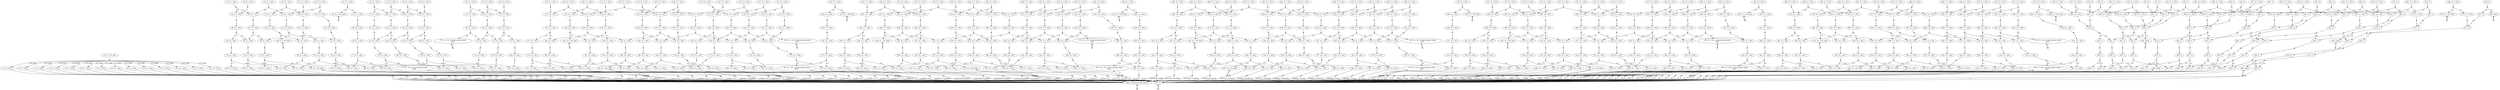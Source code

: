 digraph model {
	0 [ label = "0: {(c < 20), init}" ];
	1 [ label = "1: {(c < 20)}" ];
	2 [ label = "2: {(c < 20)}" ];
	3 [ label = "3: {(c < 20)}" ];
	4 [ label = "4: {(c < 20)}" ];
	5 [ label = "5: {(c < 20)}" ];
	6 [ label = "6: {(c < 20)}" ];
	7 [ label = "7: {(c < 20)}" ];
	8 [ label = "8: {(c < 20)}" ];
	9 [ label = "9: {(c < 20)}" ];
	10 [ label = "10: {(c < 20)}" ];
	11 [ label = "11: {(c < 20)}" ];
	12 [ label = "12: {(c < 20)}" ];
	13 [ label = "13: {(c < 20)}" ];
	14 [ label = "14: {(c < 20)}" ];
	15 [ label = "15: {(c < 20)}" ];
	16 [ label = "16: {(c < 20)}" ];
	17 [ label = "17: {(c < 20)}" ];
	18 [ label = "18: {(c < 20)}" ];
	19 [ label = "19: {(c < 20)}" ];
	20 [ label = "20: {(c < 20)}" ];
	21 [ label = "21: {(c < 20)}" ];
	22 [ label = "22: {(c < 20)}" ];
	23 [ label = "23: {(c < 20)}" ];
	24 [ label = "24: {(c < 20)}" ];
	25 [ label = "25: {(c < 20)}" ];
	26 [ label = "26: {(c < 20)}" ];
	27 [ label = "27: {(c < 20)}" ];
	28 [ label = "28: {(c < 20)}" ];
	29 [ label = "29: {(c < 20)}" ];
	30 [ label = "30: {(c < 20)}" ];
	31 [ label = "31: {(c < 20)}" ];
	32 [ label = "32: {(c < 20)}" ];
	33 [ label = "33: {(c < 20), bad}" ];
	34 [ label = "34: {(c < 20)}" ];
	35 [ label = "35: {(c < 20)}" ];
	36 [ label = "36: {(c < 20)}" ];
	37 [ label = "37: {(c < 20)}" ];
	38 [ label = "38: {(c < 20)}" ];
	39 [ label = "39: {(c < 20)}" ];
	40 [ label = "40: {(c < 20)}" ];
	41 [ label = "41: {(c < 20)}" ];
	42 [ label = "42: {(c < 20)}" ];
	43 [ label = "43: {(c < 20)}" ];
	44 [ label = "44: {(c < 20)}" ];
	45 [ label = "45: {(c < 20)}" ];
	46 [ label = "46: {(c < 20)}" ];
	47 [ label = "47: {(c < 20)}" ];
	48 [ label = "48: {(c < 20)}" ];
	49 [ label = "49: {(c < 20)}" ];
	50 [ label = "50: {(c < 20)}" ];
	51 [ label = "51: {(c < 20)}" ];
	52 [ label = "52: {(c < 20)}" ];
	53 [ label = "53: {(c < 20)}" ];
	54 [ label = "54: {(c < 20)}" ];
	55 [ label = "55: {(c < 20)}" ];
	56 [ label = "56: {(c < 20)}" ];
	57 [ label = "57: {(c < 20)}" ];
	58 [ label = "58: {(c < 20)}" ];
	59 [ label = "59: {(c < 20)}" ];
	60 [ label = "60: {(c < 20), bad}" ];
	61 [ label = "61: {(c < 20)}" ];
	62 [ label = "62: {(c < 20)}" ];
	63 [ label = "63: {(c < 20)}" ];
	64 [ label = "64: {(c < 20)}" ];
	65 [ label = "65: {(c < 20)}" ];
	66 [ label = "66: {(c < 20)}" ];
	67 [ label = "67: {(c < 20)}" ];
	68 [ label = "68: {(c < 20)}" ];
	69 [ label = "69: {(c < 20)}" ];
	70 [ label = "70: {(c < 20), counterexample_target
goal}" ];
	71 [ label = "71: {(c < 20)}" ];
	72 [ label = "72: {(c < 20)}" ];
	73 [ label = "73: {(c < 20)}" ];
	74 [ label = "74: {(c < 20)}" ];
	75 [ label = "75: {(c < 20)}" ];
	76 [ label = "76: {(c < 20)}" ];
	77 [ label = "77: {(c < 20)}" ];
	78 [ label = "78: {(c < 20)}" ];
	79 [ label = "79: {(c < 20)}" ];
	80 [ label = "80: {(c < 20)}" ];
	81 [ label = "81: {(c < 20)}" ];
	82 [ label = "82: {(c < 20)}" ];
	83 [ label = "83: {(c < 20)}" ];
	84 [ label = "84: {(c < 20)}" ];
	85 [ label = "85: {(c < 20)}" ];
	86 [ label = "86: {(c < 20)}" ];
	87 [ label = "87: {(c < 20)}" ];
	88 [ label = "88: {(c < 20)}" ];
	89 [ label = "89: {(c < 20)}" ];
	90 [ label = "90: {(c < 20)}" ];
	91 [ label = "91: {(c < 20)}" ];
	92 [ label = "92: {(c < 20), bad}" ];
	93 [ label = "93: {(c < 20)}" ];
	94 [ label = "94: {(c < 20)}" ];
	95 [ label = "95: {(c < 20)}" ];
	96 [ label = "96: {(c < 20)}" ];
	97 [ label = "97: {(c < 20), counterexample_target
goal}" ];
	98 [ label = "98: {(c < 20)}" ];
	99 [ label = "99: {(c < 20)}" ];
	100 [ label = "100: {(c < 20)}" ];
	101 [ label = "101: {(c < 20)}" ];
	102 [ label = "102: {(c < 20)}" ];
	103 [ label = "103: {(c < 20)}" ];
	104 [ label = "104: {(c < 20)}" ];
	105 [ label = "105: {(c < 20)}" ];
	106 [ label = "106: {(c < 20)}" ];
	107 [ label = "107: {(c < 20)}" ];
	108 [ label = "108: {(c < 20)}" ];
	109 [ label = "109: {(c < 20)}" ];
	110 [ label = "110: {(c < 20)}" ];
	111 [ label = "111: {(c < 20)}" ];
	112 [ label = "112: {(c < 20)}" ];
	113 [ label = "113: {(c < 20)}" ];
	114 [ label = "114: {(c < 20)}" ];
	115 [ label = "115: {(c < 20)}" ];
	116 [ label = "116: {(c < 20)}" ];
	117 [ label = "117: {(c < 20)}" ];
	118 [ label = "118: {(c < 20)}" ];
	119 [ label = "119: {(c < 20)}" ];
	120 [ label = "120: {(c < 20)}" ];
	121 [ label = "121: {(c < 20)}" ];
	122 [ label = "122: {(c < 20)}" ];
	123 [ label = "123: {(c < 20)}" ];
	124 [ label = "124: {(c < 20), bad}" ];
	125 [ label = "125: {(c < 20)}" ];
	126 [ label = "126: {(c < 20)}" ];
	127 [ label = "127: {(c < 20)}" ];
	128 [ label = "128: {(c < 20)}" ];
	129 [ label = "129: {(c < 20)}" ];
	130 [ label = "130: {(c < 20)}" ];
	131 [ label = "131: {(c < 20)}" ];
	132 [ label = "132: {(c < 20)}" ];
	133 [ label = "133: {(c < 20)}" ];
	134 [ label = "134: {(c < 20)}" ];
	135 [ label = "135: {(c < 20)}" ];
	136 [ label = "136: {(c < 20)}" ];
	137 [ label = "137: {(c < 20)}" ];
	138 [ label = "138: {(c < 20)}" ];
	139 [ label = "139: {(c < 20)}" ];
	140 [ label = "140: {(c < 20)}" ];
	141 [ label = "141: {(c < 20)}" ];
	142 [ label = "142: {(c < 20)}" ];
	143 [ label = "143: {(c < 20)}" ];
	144 [ label = "144: {(c < 20)}" ];
	145 [ label = "145: {(c < 20)}" ];
	146 [ label = "146: {(c < 20)}" ];
	147 [ label = "147: {(c < 20)}" ];
	148 [ label = "148: {(c < 20)}" ];
	149 [ label = "149: {(c < 20)}" ];
	150 [ label = "150: {(c < 20)}" ];
	151 [ label = "151: {(c < 20)}" ];
	152 [ label = "152: {(c < 20)}" ];
	153 [ label = "153: {(c < 20)}" ];
	154 [ label = "154: {(c < 20), bad}" ];
	155 [ label = "155: {(c < 20)}" ];
	156 [ label = "156: {(c < 20)}" ];
	157 [ label = "157: {(c < 20)}" ];
	158 [ label = "158: {(c < 20)}" ];
	159 [ label = "159: {(c < 20)}" ];
	160 [ label = "160: {(c < 20), counterexample_target
goal}" ];
	161 [ label = "161: {(c < 20)}" ];
	162 [ label = "162: {(c < 20)}" ];
	163 [ label = "163: {(c < 20)}" ];
	164 [ label = "164: {(c < 20)}" ];
	165 [ label = "165: {(c < 20)}" ];
	166 [ label = "166: {(c < 20)}" ];
	167 [ label = "167: {(c < 20)}" ];
	168 [ label = "168: {(c < 20)}" ];
	169 [ label = "169: {(c < 20)}" ];
	170 [ label = "170: {(c < 20)}" ];
	171 [ label = "171: {(c < 20)}" ];
	172 [ label = "172: {(c < 20)}" ];
	173 [ label = "173: {(c < 20)}" ];
	174 [ label = "174: {(c < 20)}" ];
	175 [ label = "175: {(c < 20)}" ];
	176 [ label = "176: {(c < 20)}" ];
	177 [ label = "177: {(c < 20)}" ];
	178 [ label = "178: {(c < 20)}" ];
	179 [ label = "179: {(c < 20)}" ];
	180 [ label = "180: {(c < 20)}" ];
	181 [ label = "181: {(c < 20)}" ];
	182 [ label = "182: {(c < 20)}" ];
	183 [ label = "183: {(c < 20)}" ];
	184 [ label = "184: {(c < 20)}" ];
	185 [ label = "185: {(c < 20), bad}" ];
	186 [ label = "186: {(c < 20)}" ];
	187 [ label = "187: {(c < 20)}" ];
	188 [ label = "188: {(c < 20)}" ];
	189 [ label = "189: {(c < 20)}" ];
	190 [ label = "190: {(c < 20)}" ];
	191 [ label = "191: {(c < 20)}" ];
	192 [ label = "192: {(c < 20), counterexample_target
goal}" ];
	193 [ label = "193: {(c < 20)}" ];
	194 [ label = "194: {(c < 20)}" ];
	195 [ label = "195: {(c < 20)}" ];
	196 [ label = "196: {(c < 20)}" ];
	197 [ label = "197: {(c < 20)}" ];
	198 [ label = "198: {(c < 20)}" ];
	199 [ label = "199: {(c < 20)}" ];
	200 [ label = "200: {(c < 20)}" ];
	201 [ label = "201: {(c < 20)}" ];
	202 [ label = "202: {(c < 20)}" ];
	203 [ label = "203: {(c < 20)}" ];
	204 [ label = "204: {(c < 20)}" ];
	205 [ label = "205: {(c < 20)}" ];
	206 [ label = "206: {(c < 20)}" ];
	207 [ label = "207: {(c < 20)}" ];
	208 [ label = "208: {(c < 20)}" ];
	209 [ label = "209: {(c < 20)}" ];
	210 [ label = "210: {(c < 20)}" ];
	211 [ label = "211: {(c < 20)}" ];
	212 [ label = "212: {(c < 20)}" ];
	213 [ label = "213: {(c < 20)}" ];
	214 [ label = "214: {(c < 20)}" ];
	215 [ label = "215: {(c < 20), bad}" ];
	216 [ label = "216: {(c < 20)}" ];
	217 [ label = "217: {(c < 20)}" ];
	218 [ label = "218: {(c < 20)}" ];
	219 [ label = "219: {(c < 20)}" ];
	220 [ label = "220: {(c < 20)}" ];
	221 [ label = "221: {(c < 20)}" ];
	222 [ label = "222: {(c < 20)}" ];
	223 [ label = "223: {(c < 20)}" ];
	224 [ label = "224: {(c < 20)}" ];
	225 [ label = "225: {(c < 20)}" ];
	226 [ label = "226: {(c < 20)}" ];
	227 [ label = "227: {(c < 20)}" ];
	228 [ label = "228: {(c < 20)}" ];
	229 [ label = "229: {(c < 20)}" ];
	230 [ label = "230: {(c < 20)}" ];
	231 [ label = "231: {(c < 20)}" ];
	232 [ label = "232: {(c < 20)}" ];
	233 [ label = "233: {(c < 20)}" ];
	234 [ label = "234: {(c < 20)}" ];
	235 [ label = "235: {(c < 20)}" ];
	236 [ label = "236: {(c < 20)}" ];
	237 [ label = "237: {(c < 20)}" ];
	238 [ label = "238: {(c < 20)}" ];
	239 [ label = "239: {(c < 20)}" ];
	240 [ label = "240: {(c < 20)}" ];
	241 [ label = "241: {(c < 20)}" ];
	242 [ label = "242: {(c < 20)}" ];
	243 [ label = "243: {(c < 20)}" ];
	244 [ label = "244: {(c < 20), bad}" ];
	245 [ label = "245: {(c < 20)}" ];
	246 [ label = "246: {(c < 20)}" ];
	247 [ label = "247: {(c < 20)}" ];
	248 [ label = "248: {(c < 20)}" ];
	249 [ label = "249: {(c < 20)}" ];
	250 [ label = "250: {(c < 20)}" ];
	251 [ label = "251: {(c < 20), counterexample_target
goal}" ];
	252 [ label = "252: {(c < 20)}" ];
	253 [ label = "253: {(c < 20)}" ];
	254 [ label = "254: {(c < 20)}" ];
	255 [ label = "255: {(c < 20)}" ];
	256 [ label = "256: {(c < 20)}" ];
	257 [ label = "257: {(c < 20)}" ];
	258 [ label = "258: {(c < 20)}" ];
	259 [ label = "259: {(c < 20)}" ];
	260 [ label = "260: {(c < 20)}" ];
	261 [ label = "261: {(c < 20)}" ];
	262 [ label = "262: {(c < 20)}" ];
	263 [ label = "263: {(c < 20)}" ];
	264 [ label = "264: {(c < 20)}" ];
	265 [ label = "265: {(c < 20)}" ];
	266 [ label = "266: {(c < 20)}" ];
	267 [ label = "267: {(c < 20)}" ];
	268 [ label = "268: {(c < 20)}" ];
	269 [ label = "269: {(c < 20)}" ];
	270 [ label = "270: {(c < 20)}" ];
	271 [ label = "271: {(c < 20)}" ];
	272 [ label = "272: {(c < 20)}" ];
	273 [ label = "273: {(c < 20)}" ];
	274 [ label = "274: {(c < 20), bad}" ];
	275 [ label = "275: {(c < 20)}" ];
	276 [ label = "276: {(c < 20)}" ];
	277 [ label = "277: {(c < 20)}" ];
	278 [ label = "278: {(c < 20)}" ];
	279 [ label = "279: {(c < 20)}" ];
	280 [ label = "280: {(c < 20)}" ];
	281 [ label = "281: {(c < 20), counterexample_target
goal}" ];
	282 [ label = "282: {(c < 20)}" ];
	283 [ label = "283: {(c < 20)}" ];
	284 [ label = "284: {(c < 20)}" ];
	285 [ label = "285: {(c < 20)}" ];
	286 [ label = "286: {(c < 20)}" ];
	287 [ label = "287: {(c < 20)}" ];
	288 [ label = "288: {(c < 20)}" ];
	289 [ label = "289: {(c < 20)}" ];
	290 [ label = "290: {(c < 20)}" ];
	291 [ label = "291: {(c < 20)}" ];
	292 [ label = "292: {(c < 20)}" ];
	293 [ label = "293: {(c < 20)}" ];
	294 [ label = "294: {(c < 20)}" ];
	295 [ label = "295: {(c < 20)}" ];
	296 [ label = "296: {(c < 20)}" ];
	297 [ label = "297: {(c < 20)}" ];
	298 [ label = "298: {(c < 20)}" ];
	299 [ label = "299: {(c < 20)}" ];
	300 [ label = "300: {(c < 20)}" ];
	301 [ label = "301: {(c < 20)}" ];
	302 [ label = "302: {(c < 20)}" ];
	303 [ label = "303: {(c < 20)}" ];
	304 [ label = "304: {(c < 20), bad}" ];
	305 [ label = "305: {(c < 20)}" ];
	306 [ label = "306: {(c < 20)}" ];
	307 [ label = "307: {(c < 20)}" ];
	308 [ label = "308: {(c < 20)}" ];
	309 [ label = "309: {(c < 20)}" ];
	310 [ label = "310: {(c < 20)}" ];
	311 [ label = "311: {(c < 20)}" ];
	312 [ label = "312: {(c < 20)}" ];
	313 [ label = "313: {(c < 20)}" ];
	314 [ label = "314: {(c < 20)}" ];
	315 [ label = "315: {(c < 20)}" ];
	316 [ label = "316: {(c < 20)}" ];
	317 [ label = "317: {(c < 20)}" ];
	318 [ label = "318: {(c < 20)}" ];
	319 [ label = "319: {(c < 20)}" ];
	320 [ label = "320: {(c < 20)}" ];
	321 [ label = "321: {(c < 20)}" ];
	322 [ label = "322: {(c < 20)}" ];
	323 [ label = "323: {(c < 20)}" ];
	324 [ label = "324: {(c < 20)}" ];
	325 [ label = "325: {(c < 20)}" ];
	326 [ label = "326: {(c < 20)}" ];
	327 [ label = "327: {(c < 20)}" ];
	328 [ label = "328: {(c < 20)}" ];
	329 [ label = "329: {(c < 20)}" ];
	330 [ label = "330: {(c < 20)}" ];
	331 [ label = "331: {(c < 20)}" ];
	332 [ label = "332: {(c < 20)}" ];
	333 [ label = "333: {(c < 20), bad}" ];
	334 [ label = "334: {(c < 20)}" ];
	335 [ label = "335: {(c < 20)}" ];
	336 [ label = "336: {(c < 20)}" ];
	337 [ label = "337: {(c < 20)}" ];
	338 [ label = "338: {(c < 20)}" ];
	339 [ label = "339: {(c < 20)}" ];
	340 [ label = "340: {(c < 20), counterexample_target
goal}" ];
	341 [ label = "341: {(c < 20)}" ];
	342 [ label = "342: {(c < 20)}" ];
	343 [ label = "343: {(c < 20)}" ];
	344 [ label = "344: {(c < 20)}" ];
	345 [ label = "345: {(c < 20)}" ];
	346 [ label = "346: {(c < 20)}" ];
	347 [ label = "347: {(c < 20)}" ];
	348 [ label = "348: {(c < 20)}" ];
	349 [ label = "349: {(c < 20)}" ];
	350 [ label = "350: {(c < 20)}" ];
	351 [ label = "351: {(c < 20)}" ];
	352 [ label = "352: {(c < 20)}" ];
	353 [ label = "353: {(c < 20)}" ];
	354 [ label = "354: {(c < 20)}" ];
	355 [ label = "355: {(c < 20)}" ];
	356 [ label = "356: {(c < 20)}" ];
	357 [ label = "357: {(c < 20)}" ];
	358 [ label = "358: {(c < 20)}" ];
	359 [ label = "359: {(c < 20)}" ];
	360 [ label = "360: {(c < 20)}" ];
	361 [ label = "361: {(c < 20)}" ];
	362 [ label = "362: {(c < 20)}" ];
	363 [ label = "363: {(c < 20), bad}" ];
	364 [ label = "364: {(c < 20)}" ];
	365 [ label = "365: {(c < 20)}" ];
	366 [ label = "366: {(c < 20)}" ];
	367 [ label = "367: {(c < 20)}" ];
	368 [ label = "368: {(c < 20)}" ];
	369 [ label = "369: {(c < 20)}" ];
	370 [ label = "370: {(c < 20), counterexample_target
goal}" ];
	371 [ label = "371: {(c < 20)}" ];
	372 [ label = "372: {(c < 20)}" ];
	373 [ label = "373: {(c < 20)}" ];
	374 [ label = "374: {(c < 20)}" ];
	375 [ label = "375: {(c < 20)}" ];
	376 [ label = "376: {(c < 20)}" ];
	377 [ label = "377: {(c < 20)}" ];
	378 [ label = "378: {(c < 20)}" ];
	379 [ label = "379: {(c < 20)}" ];
	380 [ label = "380: {(c < 20)}" ];
	381 [ label = "381: {(c < 20)}" ];
	382 [ label = "382: {(c < 20)}" ];
	383 [ label = "383: {(c < 20)}" ];
	384 [ label = "384: {(c < 20)}" ];
	385 [ label = "385: {(c < 20)}" ];
	386 [ label = "386: {(c < 20)}" ];
	387 [ label = "387: {(c < 20)}" ];
	388 [ label = "388: {(c < 20)}" ];
	389 [ label = "389: {(c < 20)}" ];
	390 [ label = "390: {(c < 20)}" ];
	391 [ label = "391: {(c < 20)}" ];
	392 [ label = "392: {(c < 20)}" ];
	393 [ label = "393: {(c < 20), bad}" ];
	394 [ label = "394: {(c < 20)}" ];
	395 [ label = "395: {(c < 20)}" ];
	396 [ label = "396: {(c < 20)}" ];
	397 [ label = "397: {(c < 20)}" ];
	398 [ label = "398: {(c < 20)}" ];
	399 [ label = "399: {(c < 20)}" ];
	400 [ label = "400: {(c < 20)}" ];
	401 [ label = "401: {(c < 20)}" ];
	402 [ label = "402: {(c < 20)}" ];
	403 [ label = "403: {(c < 20)}" ];
	404 [ label = "404: {(c < 20)}" ];
	405 [ label = "405: {(c < 20)}" ];
	406 [ label = "406: {(c < 20)}" ];
	407 [ label = "407: {(c < 20)}" ];
	408 [ label = "408: {(c < 20)}" ];
	409 [ label = "409: {(c < 20)}" ];
	410 [ label = "410: {(c < 20)}" ];
	411 [ label = "411: {(c < 20)}" ];
	412 [ label = "412: {(c < 20)}" ];
	413 [ label = "413: {(c < 20)}" ];
	414 [ label = "414: {(c < 20)}" ];
	415 [ label = "415: {(c < 20)}" ];
	416 [ label = "416: {(c < 20)}" ];
	417 [ label = "417: {(c < 20)}" ];
	418 [ label = "418: {(c < 20)}" ];
	419 [ label = "419: {(c < 20)}" ];
	420 [ label = "420: {(c < 20)}" ];
	421 [ label = "421: {(c < 20)}" ];
	422 [ label = "422: {(c < 20), bad}" ];
	423 [ label = "423: {(c < 20)}" ];
	424 [ label = "424: {(c < 20)}" ];
	425 [ label = "425: {(c < 20)}" ];
	426 [ label = "426: {(c < 20)}" ];
	427 [ label = "427: {(c < 20)}" ];
	428 [ label = "428: {(c < 20)}" ];
	429 [ label = "429: {(c < 20), counterexample_target
goal}" ];
	430 [ label = "430: {(c < 20)}" ];
	431 [ label = "431: {(c < 20)}" ];
	432 [ label = "432: {(c < 20)}" ];
	433 [ label = "433: {(c < 20)}" ];
	434 [ label = "434: {(c < 20)}" ];
	435 [ label = "435: {(c < 20)}" ];
	436 [ label = "436: {(c < 20)}" ];
	437 [ label = "437: {(c < 20)}" ];
	438 [ label = "438: {(c < 20)}" ];
	439 [ label = "439: {(c < 20)}" ];
	440 [ label = "440: {(c < 20)}" ];
	441 [ label = "441: {(c < 20)}" ];
	442 [ label = "442: {(c < 20)}" ];
	443 [ label = "443: {(c < 20)}" ];
	444 [ label = "444: {(c < 20)}" ];
	445 [ label = "445: {(c < 20)}" ];
	446 [ label = "446: {(c < 20)}" ];
	447 [ label = "447: {(c < 20)}" ];
	448 [ label = "448: {(c < 20)}" ];
	449 [ label = "449: {(c < 20)}" ];
	450 [ label = "450: {(c < 20)}" ];
	451 [ label = "451: {(c < 20)}" ];
	452 [ label = "452: {(c < 20), bad}" ];
	453 [ label = "453: {(c < 20)}" ];
	454 [ label = "454: {(c < 20)}" ];
	455 [ label = "455: {(c < 20)}" ];
	456 [ label = "456: {(c < 20)}" ];
	457 [ label = "457: {(c < 20)}" ];
	458 [ label = "458: {(c < 20)}" ];
	459 [ label = "459: {(c < 20), counterexample_target
goal}" ];
	460 [ label = "460: {(c < 20)}" ];
	461 [ label = "461: {(c < 20)}" ];
	462 [ label = "462: {(c < 20)}" ];
	463 [ label = "463: {(c < 20)}" ];
	464 [ label = "464: {(c < 20)}" ];
	465 [ label = "465: {(c < 20)}" ];
	466 [ label = "466: {(c < 20)}" ];
	467 [ label = "467: {(c < 20)}" ];
	468 [ label = "468: {(c < 20)}" ];
	469 [ label = "469: {(c < 20)}" ];
	470 [ label = "470: {(c < 20)}" ];
	471 [ label = "471: {(c < 20)}" ];
	472 [ label = "472: {(c < 20)}" ];
	473 [ label = "473: {(c < 20)}" ];
	474 [ label = "474: {(c < 20)}" ];
	475 [ label = "475: {(c < 20)}" ];
	476 [ label = "476: {(c < 20)}" ];
	477 [ label = "477: {(c < 20)}" ];
	478 [ label = "478: {(c < 20)}" ];
	479 [ label = "479: {(c < 20)}" ];
	480 [ label = "480: {(c < 20)}" ];
	481 [ label = "481: {(c < 20)}" ];
	482 [ label = "482: {(c < 20), bad}" ];
	483 [ label = "483: {(c < 20)}" ];
	484 [ label = "484: {(c < 20)}" ];
	485 [ label = "485: {(c < 20)}" ];
	486 [ label = "486: {(c < 20)}" ];
	487 [ label = "487: {(c < 20)}" ];
	488 [ label = "488: {(c < 20)}" ];
	489 [ label = "489: {(c < 20)}" ];
	490 [ label = "490: {(c < 20)}" ];
	491 [ label = "491: {(c < 20)}" ];
	492 [ label = "492: {(c < 20)}" ];
	493 [ label = "493: {(c < 20)}" ];
	494 [ label = "494: {(c < 20)}" ];
	495 [ label = "495: {(c < 20)}" ];
	496 [ label = "496: {(c < 20)}" ];
	497 [ label = "497: {(c < 20)}" ];
	498 [ label = "498: {(c < 20)}" ];
	499 [ label = "499: {(c < 20)}" ];
	500 [ label = "500: {(c < 20)}" ];
	501 [ label = "501: {(c < 20)}" ];
	502 [ label = "502: {(c < 20)}" ];
	503 [ label = "503: {(c < 20)}" ];
	504 [ label = "504: {(c < 20)}" ];
	505 [ label = "505: {(c < 20)}" ];
	506 [ label = "506: {(c < 20)}" ];
	507 [ label = "507: {(c < 20)}" ];
	508 [ label = "508: {(c < 20)}" ];
	509 [ label = "509: {(c < 20)}" ];
	510 [ label = "510: {(c < 20)}" ];
	511 [ label = "511: {(c < 20), bad}" ];
	512 [ label = "512: {(c < 20)}" ];
	513 [ label = "513: {(c < 20)}" ];
	514 [ label = "514: {(c < 20)}" ];
	515 [ label = "515: {(c < 20)}" ];
	516 [ label = "516: {(c < 20)}" ];
	517 [ label = "517: {(c < 20)}" ];
	518 [ label = "518: {(c < 20), counterexample_target
goal}" ];
	519 [ label = "519: {(c < 20)}" ];
	520 [ label = "520: {(c < 20)}" ];
	521 [ label = "521: {(c < 20)}" ];
	522 [ label = "522: {(c < 20)}" ];
	523 [ label = "523: {(c < 20)}" ];
	524 [ label = "524: {(c < 20)}" ];
	525 [ label = "525: {(c < 20)}" ];
	526 [ label = "526: {(c < 20)}" ];
	527 [ label = "527: {(c < 20)}" ];
	528 [ label = "528: {(c < 20)}" ];
	529 [ label = "529: {(c < 20)}" ];
	530 [ label = "530: {(c < 20)}" ];
	531 [ label = "531: {(c < 20)}" ];
	532 [ label = "532: {(c < 20)}" ];
	533 [ label = "533: {(c < 20)}" ];
	534 [ label = "534: {(c < 20)}" ];
	535 [ label = "535: {(c < 20)}" ];
	536 [ label = "536: {(c < 20)}" ];
	537 [ label = "537: {(c < 20)}" ];
	538 [ label = "538: {(c < 20)}" ];
	539 [ label = "539: {(c < 20)}" ];
	540 [ label = "540: {(c < 20)}" ];
	541 [ label = "541: {(c < 20), bad}" ];
	542 [ label = "542: {(c < 20)}" ];
	543 [ label = "543: {(c < 20)}" ];
	544 [ label = "544: {(c < 20)}" ];
	545 [ label = "545: {(c < 20)}" ];
	546 [ label = "546: {(c < 20)}" ];
	547 [ label = "547: {(c < 20)}" ];
	548 [ label = "548: {(c < 20), counterexample_target
goal}" ];
	549 [ label = "549: {(c < 20)}" ];
	550 [ label = "550: {(c < 20)}" ];
	551 [ label = "551: {(c < 20)}" ];
	552 [ label = "552: {(c < 20)}" ];
	553 [ label = "553: {(c < 20)}" ];
	554 [ label = "554: {(c < 20)}" ];
	555 [ label = "555: {(c < 20)}" ];
	556 [ label = "556: {(c < 20)}" ];
	557 [ label = "557: {(c < 20)}" ];
	558 [ label = "558: {(c < 20)}" ];
	559 [ label = "559: {(c < 20)}" ];
	560 [ label = "560: {(c < 20)}" ];
	561 [ label = "561: {(c < 20)}" ];
	562 [ label = "562: {(c < 20)}" ];
	563 [ label = "563: {(c < 20)}" ];
	564 [ label = "564: {(c < 20)}" ];
	565 [ label = "565: {(c < 20)}" ];
	566 [ label = "566: {(c < 20)}" ];
	567 [ label = "567: {(c < 20)}" ];
	568 [ label = "568: {(c < 20)}" ];
	569 [ label = "569: {(c < 20)}" ];
	570 [ label = "570: {(c < 20)}" ];
	571 [ label = "571: {(c < 20), bad}" ];
	572 [ label = "572: {(c < 20)}" ];
	573 [ label = "573: {(c < 20)}" ];
	574 [ label = "574: {(c < 20)}" ];
	575 [ label = "575: {(c < 20)}" ];
	576 [ label = "576: {(c < 20)}" ];
	577 [ label = "577: {(c < 20)}" ];
	578 [ label = "578: {}" ];
	579 [ label = "579: {}" ];
	580 [ label = "580: {}" ];
	581 [ label = "581: {}" ];
	582 [ label = "582: {}" ];
	583 [ label = "583: {}" ];
	584 [ label = "584: {}" ];
	585 [ label = "585: {}" ];
	586 [ label = "586: {}" ];
	587 [ label = "587: {}" ];
	588 [ label = "588: {}" ];
	589 [ label = "589: {}" ];
	590 [ label = "590: {}" ];
	591 [ label = "591: {}" ];
	592 [ label = "592: {}" ];
	593 [ label = "593: {}" ];
	594 [ label = "594: {}" ];
	595 [ label = "595: {}" ];
	596 [ label = "596: {}" ];
	597 [ label = "597: {}" ];
	598 [ label = "598: {}" ];
	599 [ label = "599: {}" ];
	600 [ label = "600: {}" ];
	601 [ label = "601: {}" ];
	602 [ label = "602: {}" ];
	603 [ label = "603: {}" ];
	604 [ label = "604: {}" ];
	605 [ label = "605: {}" ];
	606 [ label = "606: {}" ];
	607 [ label = "607: {}" ];
	608 [ label = "608: {}" ];
	609 [ label = "609: {}" ];
	610 [ label = "610: {}" ];
	611 [ label = "611: {}" ];
	612 [ label = "612: {}" ];
	613 [ label = "613: {}" ];
	614 [ label = "614: {}" ];
	615 [ label = "615: {}" ];
	616 [ label = "616: {}" ];
	617 [ label = "617: {}" ];
	618 [ label = "618: {}" ];
	619 [ label = "619: {}" ];
	620 [ label = "620: {}" ];
	621 [ label = "621: {}" ];
	622 [ label = "622: {}" ];
	623 [ label = "623: {}" ];
	624 [ label = "624: {}" ];
	625 [ label = "625: {}" ];
	626 [ label = "626: {}" ];
	627 [ label = "627: {}" ];
	628 [ label = "628: {}" ];
	629 [ label = "629: {}" ];
	630 [ label = "630: {}" ];
	631 [ label = "631: {}" ];
	632 [ label = "632: {}" ];
	633 [ label = "633: {}" ];
	634 [ label = "634: {}" ];
	635 [ label = "635: {}" ];
	636 [ label = "636: {}" ];
	637 [ label = "637: {}" ];
	638 [ label = "638: {}" ];
	639 [ label = "639: {}" ];
	640 [ label = "640: {}" ];
	641 [ label = "641: {}" ];
	642 [ label = "642: {}" ];
	643 [ label = "643: {}" ];
	644 [ label = "644: {bad}" ];
	645 [ label = "645: {bad}" ];
	646 [ label = "646: {bad}" ];
	647 [ label = "647: {}" ];
	648 [ label = "648: {}" ];
	649 [ label = "649: {}" ];
	650 [ label = "650: {}" ];
	651 [ label = "651: {}" ];
	652 [ label = "652: {}" ];
	653 [ label = "653: {}" ];
	654 [ label = "654: {}" ];
	655 [ label = "655: {}" ];
	656 [ label = "656: {}" ];
	657 [ label = "657: {}" ];
	658 [ label = "658: {}" ];
	659 [ label = "659: {}" ];
	660 [ label = "660: {}" ];
	661 [ label = "661: {}" ];
	662 [ label = "662: {}" ];
	663 [ label = "663: {}" ];
	664 [ label = "664: {}" ];
	665 [ label = "665: {goal}" ];
	666 [ label = "666: {goal}" ];
	667 [ label = "667: {}" ];
	668 [ label = "668: {counterexample_target}" ];
	"0c0" [shape = "point"];
	0 -> "0c0";
	"0c0" -> 1 [ label= "0.0714286" ];
	"0c0" -> 2 [ label= "0.0714286" ];
	"0c0" -> 3 [ label= "0.0714286" ];
	"0c0" -> 4 [ label= "0.0714286" ];
	"0c0" -> 5 [ label= "0.0714286" ];
	"0c0" -> 6 [ label= "0.0714286" ];
	"0c0" -> 7 [ label= "0.0714286" ];
	"0c0" -> 8 [ label= "0.0714286" ];
	"0c0" -> 9 [ label= "0.0714286" ];
	"0c0" -> 10 [ label= "0.0714286" ];
	"0c0" -> 11 [ label= "0.0714286" ];
	"0c0" -> 12 [ label= "0.0714286" ];
	"0c0" -> 13 [ label= "0.0714286" ];
	"0c0" -> 14 [ label= "0.0714286" ];
	"1c0" [shape = "point"];
	1 -> "1c0";
	"1c0" -> 667 [ label= "1.33227e-15" ];
	"1c0" -> 668 [ label= "1" ];
	"2c0" [shape = "point"];
	2 -> "2c0";
	"2c0" -> 667 [ label= "7.19425e-14" ];
	"2c0" -> 668 [ label= "1" ];
	"3c0" [shape = "point"];
	3 -> "3c0";
	"3c0" -> 667 [ label= "2.61491e-12" ];
	"3c0" -> 668 [ label= "1" ];
	"4c0" [shape = "point"];
	4 -> "4c0";
	"4c0" -> 667 [ label= "7.12771e-11" ];
	"4c0" -> 668 [ label= "1" ];
	"5c0" [shape = "point"];
	5 -> "5c0";
	"5c0" -> 667 [ label= "0" ];
	"5c0" -> 668 [ label= "1" ];
	"6c0" [shape = "point"];
	6 -> "6c0";
	"6c0" -> 667 [ label= "7.19425e-14" ];
	"6c0" -> 668 [ label= "1" ];
	"7c0" [shape = "point"];
	7 -> "7c0";
	"7c0" -> 667 [ label= "2.61491e-12" ];
	"7c0" -> 668 [ label= "1" ];
	"8c0" [shape = "point"];
	8 -> "8c0";
	"8c0" -> 667 [ label= "0" ];
	"8c0" -> 668 [ label= "1" ];
	"9c0" [shape = "point"];
	9 -> "9c0";
	"9c0" -> 667 [ label= "0" ];
	"9c0" -> 668 [ label= "1" ];
	"10c0" [shape = "point"];
	10 -> "10c0";
	"10c0" -> 667 [ label= "1.33227e-15" ];
	"10c0" -> 668 [ label= "1" ];
	"11c0" [shape = "point"];
	11 -> "11c0";
	"11c0" -> 667 [ label= "7.19425e-14" ];
	"11c0" -> 668 [ label= "1" ];
	"12c0" [shape = "point"];
	12 -> "12c0";
	"12c0" -> 667 [ label= "0" ];
	"12c0" -> 668 [ label= "1" ];
	"13c0" [shape = "point"];
	13 -> "13c0";
	"13c0" -> 667 [ label= "0" ];
	"13c0" -> 668 [ label= "1" ];
	"14c0" [shape = "point"];
	14 -> "14c0";
	"14c0" -> 667 [ label= "1.33227e-15" ];
	"14c0" -> 668 [ label= "1" ];
	"15c0" [shape = "point"];
	15 -> "15c0";
	"15c0" -> 29 [ label= "0.9" ];
	"15c0" -> 30 [ label= "0.1" ];
	"16c0" [shape = "point"];
	16 -> "16c0";
	"16c0" -> 29 [ label= "0.1" ];
	"16c0" -> 32 [ label= "0.9" ];
	"17c0" [shape = "point"];
	17 -> "17c0";
	"17c0" -> 32 [ label= "0.1" ];
	"17c0" -> 34 [ label= "0.9" ];
	"18c0" [shape = "point"];
	18 -> "18c0";
	"18c0" -> 34 [ label= "1" ];
	"19c0" [shape = "point"];
	19 -> "19c0";
	"19c0" -> 31 [ label= "0.1" ];
	"19c0" -> 33 [ label= "0.9" ];
	"20c0" [shape = "point"];
	20 -> "20c0";
	"20c0" -> 35 [ label= "0.1" ];
	"20c0" -> 36 [ label= "0.9" ];
	"21c0" [shape = "point"];
	21 -> "21c0";
	"21c0" -> 36 [ label= "1" ];
	"22c0" [shape = "point"];
	22 -> "22c0";
	"22c0" -> 37 [ label= "0.1" ];
	"22c0" -> 40 [ label= "0.9" ];
	"23c0" [shape = "point"];
	23 -> "23c0";
	"23c0" -> 38 [ label= "0.9" ];
	"23c0" -> 40 [ label= "0.1" ];
	"24c0" [shape = "point"];
	24 -> "24c0";
	"24c0" -> 38 [ label= "0.1" ];
	"24c0" -> 39 [ label= "0.9" ];
	"25c0" [shape = "point"];
	25 -> "25c0";
	"25c0" -> 39 [ label= "1" ];
	"26c0" [shape = "point"];
	26 -> "26c0";
	"26c0" -> 41 [ label= "0.1" ];
	"26c0" -> 42 [ label= "0.9" ];
	"27c0" [shape = "point"];
	27 -> "27c0";
	"27c0" -> 42 [ label= "0.1" ];
	"27c0" -> 43 [ label= "0.9" ];
	"28c0" [shape = "point"];
	28 -> "28c0";
	"28c0" -> 43 [ label= "1" ];
	"29c0" [shape = "point"];
	29 -> "29c0";
	"29c0" -> 44 [ label= "1" ];
	"30c0" [shape = "point"];
	30 -> "30c0";
	"30c0" -> 45 [ label= "1" ];
	"31c0" [shape = "point"];
	31 -> "31c0";
	"31c0" -> 46 [ label= "1" ];
	"32c0" [shape = "point"];
	32 -> "32c0";
	"32c0" -> 47 [ label= "1" ];
	"33c0" [shape = "point"];
	33 -> "33c0";
	"33c0" -> 33 [ label= "1" ];
	"34c0" [shape = "point"];
	34 -> "34c0";
	"34c0" -> 48 [ label= "1" ];
	"35c0" [shape = "point"];
	35 -> "35c0";
	"35c0" -> 49 [ label= "1" ];
	"36c0" [shape = "point"];
	36 -> "36c0";
	"36c0" -> 50 [ label= "1" ];
	"37c0" [shape = "point"];
	37 -> "37c0";
	"37c0" -> 51 [ label= "1" ];
	"38c0" [shape = "point"];
	38 -> "38c0";
	"38c0" -> 52 [ label= "1" ];
	"39c0" [shape = "point"];
	39 -> "39c0";
	"39c0" -> 53 [ label= "1" ];
	"40c0" [shape = "point"];
	40 -> "40c0";
	"40c0" -> 54 [ label= "1" ];
	"41c0" [shape = "point"];
	41 -> "41c0";
	"41c0" -> 55 [ label= "1" ];
	"42c0" [shape = "point"];
	42 -> "42c0";
	"42c0" -> 56 [ label= "1" ];
	"43c0" [shape = "point"];
	43 -> "43c0";
	"43c0" -> 57 [ label= "1" ];
	"44c0" [shape = "point"];
	44 -> "44c0";
	"44c0" -> 59 [ label= "0.1" ];
	"44c0" -> 61 [ label= "0.9" ];
	"45c0" [shape = "point"];
	45 -> "45c0";
	"45c0" -> 61 [ label= "1" ];
	"46c0" [shape = "point"];
	46 -> "46c0";
	"46c0" -> 62 [ label= "1" ];
	"47c0" [shape = "point"];
	47 -> "47c0";
	"47c0" -> 58 [ label= "0.1" ];
	"47c0" -> 59 [ label= "0.9" ];
	"48c0" [shape = "point"];
	48 -> "48c0";
	"48c0" -> 58 [ label= "0.9" ];
	"48c0" -> 64 [ label= "0.1" ];
	"49c0" [shape = "point"];
	49 -> "49c0";
	"49c0" -> 60 [ label= "0.9" ];
	"49c0" -> 65 [ label= "0.1" ];
	"50c0" [shape = "point"];
	50 -> "50c0";
	"50c0" -> 65 [ label= "0.9" ];
	"50c0" -> 66 [ label= "0.1" ];
	"51c0" [shape = "point"];
	51 -> "51c0";
	"51c0" -> 63 [ label= "1" ];
	"52c0" [shape = "point"];
	52 -> "52c0";
	"52c0" -> 67 [ label= "0.1" ];
	"52c0" -> 69 [ label= "0.9" ];
	"53c0" [shape = "point"];
	53 -> "53c0";
	"53c0" -> 67 [ label= "0.9" ];
	"53c0" -> 68 [ label= "0.1" ];
	"54c0" [shape = "point"];
	54 -> "54c0";
	"54c0" -> 63 [ label= "0.9" ];
	"54c0" -> 69 [ label= "0.1" ];
	"55c0" [shape = "point"];
	55 -> "55c0";
	"55c0" -> 70 [ label= "0.9" ];
	"55c0" -> 73 [ label= "0.1" ];
	"56c0" [shape = "point"];
	56 -> "56c0";
	"56c0" -> 71 [ label= "0.1" ];
	"56c0" -> 73 [ label= "0.9" ];
	"57c0" [shape = "point"];
	57 -> "57c0";
	"57c0" -> 71 [ label= "0.9" ];
	"57c0" -> 72 [ label= "0.1" ];
	"58c0" [shape = "point"];
	58 -> "58c0";
	"58c0" -> 74 [ label= "1" ];
	"59c0" [shape = "point"];
	59 -> "59c0";
	"59c0" -> 75 [ label= "1" ];
	"60c0" [shape = "point"];
	60 -> "60c0";
	"60c0" -> 60 [ label= "1" ];
	"61c0" [shape = "point"];
	61 -> "61c0";
	"61c0" -> 76 [ label= "1" ];
	"62c0" [shape = "point"];
	62 -> "62c0";
	"62c0" -> 77 [ label= "1" ];
	"63c0" [shape = "point"];
	63 -> "63c0";
	"63c0" -> 78 [ label= "1" ];
	"64c0" [shape = "point"];
	64 -> "64c0";
	"64c0" -> 79 [ label= "1" ];
	"65c0" [shape = "point"];
	65 -> "65c0";
	"65c0" -> 80 [ label= "1" ];
	"66c0" [shape = "point"];
	66 -> "66c0";
	"66c0" -> 81 [ label= "1" ];
	"67c0" [shape = "point"];
	67 -> "67c0";
	"67c0" -> 82 [ label= "1" ];
	"68c0" [shape = "point"];
	68 -> "68c0";
	"68c0" -> 83 [ label= "1" ];
	"69c0" [shape = "point"];
	69 -> "69c0";
	"69c0" -> 84 [ label= "1" ];
	"70c0" [shape = "point"];
	70 -> "70c0";
	"70c0" -> 70 [ label= "1" ];
	"71c0" [shape = "point"];
	71 -> "71c0";
	"71c0" -> 85 [ label= "1" ];
	"72c0" [shape = "point"];
	72 -> "72c0";
	"72c0" -> 86 [ label= "1" ];
	"73c0" [shape = "point"];
	73 -> "73c0";
	"73c0" -> 87 [ label= "1" ];
	"74c0" [shape = "point"];
	74 -> "74c0";
	"74c0" -> 89 [ label= "0.1" ];
	"74c0" -> 90 [ label= "0.9" ];
	"75c0" [shape = "point"];
	75 -> "75c0";
	"75c0" -> 91 [ label= "0.1" ];
	"75c0" -> 92 [ label= "0.9" ];
	"76c0" [shape = "point"];
	76 -> "76c0";
	"76c0" -> 93 [ label= "0.1" ];
	"76c0" -> 94 [ label= "0.9" ];
	"77c0" [shape = "point"];
	77 -> "77c0";
	"77c0" -> 94 [ label= "0.1" ];
	"77c0" -> 95 [ label= "0.9" ];
	"78c0" [shape = "point"];
	78 -> "78c0";
	"78c0" -> 95 [ label= "0.1" ];
	"78c0" -> 97 [ label= "0.9" ];
	"79c0" [shape = "point"];
	79 -> "79c0";
	"79c0" -> 88 [ label= "0.1" ];
	"79c0" -> 98 [ label= "0.9" ];
	"80c0" [shape = "point"];
	80 -> "80c0";
	"80c0" -> 90 [ label= "0.1" ];
	"80c0" -> 99 [ label= "0.9" ];
	"81c0" [shape = "point"];
	81 -> "81c0";
	"81c0" -> 98 [ label= "0.1" ];
	"81c0" -> 100 [ label= "0.9" ];
	"82c0" [shape = "point"];
	82 -> "82c0";
	"82c0" -> 99 [ label= "0.1" ];
	"82c0" -> 101 [ label= "0.9" ];
	"83c0" [shape = "point"];
	83 -> "83c0";
	"83c0" -> 100 [ label= "0.1" ];
	"83c0" -> 102 [ label= "0.9" ];
	"84c0" [shape = "point"];
	84 -> "84c0";
	"84c0" -> 96 [ label= "0.1" ];
	"84c0" -> 103 [ label= "0.9" ];
	"85c0" [shape = "point"];
	85 -> "85c0";
	"85c0" -> 101 [ label= "1" ];
	"86c0" [shape = "point"];
	86 -> "86c0";
	"86c0" -> 102 [ label= "1" ];
	"87c0" [shape = "point"];
	87 -> "87c0";
	"87c0" -> 103 [ label= "1" ];
	"88c0" [shape = "point"];
	88 -> "88c0";
	"88c0" -> 667 [ label= "2.70285e-08" ];
	"88c0" -> 668 [ label= "1" ];
	"89c0" [shape = "point"];
	89 -> "89c0";
	"89c0" -> 667 [ label= "1.23591e-09" ];
	"89c0" -> 668 [ label= "1" ];
	"90c0" [shape = "point"];
	90 -> "90c0";
	"90c0" -> 667 [ label= "4.18103e-11" ];
	"90c0" -> 668 [ label= "1" ];
	"91c0" [shape = "point"];
	91 -> "91c0";
	"91c0" -> 667 [ label= "4.18103e-11" ];
	"91c0" -> 668 [ label= "1" ];
	"92c0" [shape = "point"];
	92 -> "92c0";
	"92c0" -> 92 [ label= "1" ];
	"93c0" [shape = "point"];
	93 -> "93c0";
	"93c0" -> 667 [ label= "9.86433e-13" ];
	"93c0" -> 668 [ label= "1" ];
	"94c0" [shape = "point"];
	94 -> "94c0";
	"94c0" -> 667 [ label= "1.44329e-14" ];
	"94c0" -> 668 [ label= "1" ];
	"95c0" [shape = "point"];
	95 -> "95c0";
	"95c0" -> 667 [ label= "1.11022e-16" ];
	"95c0" -> 668 [ label= "1" ];
	"96c0" [shape = "point"];
	96 -> "96c0";
	"96c0" -> 667 [ label= "1.44329e-14" ];
	"96c0" -> 668 [ label= "1" ];
	"97c0" [shape = "point"];
	97 -> "97c0";
	"97c0" -> 97 [ label= "1" ];
	"98c0" [shape = "point"];
	98 -> "98c0";
	"98c0" -> 667 [ label= "1.23591e-09" ];
	"98c0" -> 668 [ label= "1" ];
	"99c0" [shape = "point"];
	99 -> "99c0";
	"99c0" -> 667 [ label= "9.86433e-13" ];
	"99c0" -> 668 [ label= "1" ];
	"100c0" [shape = "point"];
	100 -> "100c0";
	"100c0" -> 667 [ label= "4.18103e-11" ];
	"100c0" -> 668 [ label= "1" ];
	"101c0" [shape = "point"];
	101 -> "101c0";
	"101c0" -> 667 [ label= "1.44329e-14" ];
	"101c0" -> 668 [ label= "1" ];
	"102c0" [shape = "point"];
	102 -> "102c0";
	"102c0" -> 667 [ label= "9.86544e-13" ];
	"102c0" -> 668 [ label= "1" ];
	"103c0" [shape = "point"];
	103 -> "103c0";
	"103c0" -> 667 [ label= "1.11022e-16" ];
	"103c0" -> 668 [ label= "1" ];
	"104c0" [shape = "point"];
	104 -> "104c0";
	"104c0" -> 118 [ label= "1" ];
	"105c0" [shape = "point"];
	105 -> "105c0";
	"105c0" -> 118 [ label= "0.9" ];
	"105c0" -> 120 [ label= "0.1" ];
	"106c0" [shape = "point"];
	106 -> "106c0";
	"106c0" -> 119 [ label= "0.9" ];
	"106c0" -> 121 [ label= "0.1" ];
	"107c0" [shape = "point"];
	107 -> "107c0";
	"107c0" -> 120 [ label= "0.9" ];
	"107c0" -> 122 [ label= "0.1" ];
	"108c0" [shape = "point"];
	108 -> "108c0";
	"108c0" -> 122 [ label= "0.9" ];
	"108c0" -> 125 [ label= "0.1" ];
	"109c0" [shape = "point"];
	109 -> "109c0";
	"109c0" -> 124 [ label= "0.9" ];
	"109c0" -> 126 [ label= "0.1" ];
	"110c0" [shape = "point"];
	110 -> "110c0";
	"110c0" -> 127 [ label= "0.1" ];
	"110c0" -> 128 [ label= "0.9" ];
	"111c0" [shape = "point"];
	111 -> "111c0";
	"111c0" -> 123 [ label= "0.9" ];
	"111c0" -> 128 [ label= "0.1" ];
	"112c0" [shape = "point"];
	112 -> "112c0";
	"112c0" -> 119 [ label= "1" ];
	"113c0" [shape = "point"];
	113 -> "113c0";
	"113c0" -> 123 [ label= "0.1" ];
	"113c0" -> 130 [ label= "0.9" ];
	"114c0" [shape = "point"];
	114 -> "114c0";
	"114c0" -> 130 [ label= "1" ];
	"115c0" [shape = "point"];
	115 -> "115c0";
	"115c0" -> 131 [ label= "0.1" ];
	"115c0" -> 132 [ label= "0.9" ];
	"116c0" [shape = "point"];
	116 -> "116c0";
	"116c0" -> 132 [ label= "1" ];
	"117c0" [shape = "point"];
	117 -> "117c0";
	"117c0" -> 129 [ label= "0.1" ];
	"117c0" -> 131 [ label= "0.9" ];
	"118c0" [shape = "point"];
	118 -> "118c0";
	"118c0" -> 133 [ label= "1" ];
	"119c0" [shape = "point"];
	119 -> "119c0";
	"119c0" -> 134 [ label= "1" ];
	"120c0" [shape = "point"];
	120 -> "120c0";
	"120c0" -> 135 [ label= "1" ];
	"121c0" [shape = "point"];
	121 -> "121c0";
	"121c0" -> 136 [ label= "1" ];
	"122c0" [shape = "point"];
	122 -> "122c0";
	"122c0" -> 137 [ label= "1" ];
	"123c0" [shape = "point"];
	123 -> "123c0";
	"123c0" -> 138 [ label= "1" ];
	"124c0" [shape = "point"];
	124 -> "124c0";
	"124c0" -> 124 [ label= "1" ];
	"125c0" [shape = "point"];
	125 -> "125c0";
	"125c0" -> 139 [ label= "1" ];
	"126c0" [shape = "point"];
	126 -> "126c0";
	"126c0" -> 140 [ label= "1" ];
	"127c0" [shape = "point"];
	127 -> "127c0";
	"127c0" -> 141 [ label= "1" ];
	"128c0" [shape = "point"];
	128 -> "128c0";
	"128c0" -> 142 [ label= "1" ];
	"129c0" [shape = "point"];
	129 -> "129c0";
	"129c0" -> 143 [ label= "1" ];
	"130c0" [shape = "point"];
	130 -> "130c0";
	"130c0" -> 144 [ label= "1" ];
	"131c0" [shape = "point"];
	131 -> "131c0";
	"131c0" -> 145 [ label= "1" ];
	"132c0" [shape = "point"];
	132 -> "132c0";
	"132c0" -> 146 [ label= "1" ];
	"133c0" [shape = "point"];
	133 -> "133c0";
	"133c0" -> 147 [ label= "0.1" ];
	"133c0" -> 149 [ label= "0.9" ];
	"134c0" [shape = "point"];
	134 -> "134c0";
	"134c0" -> 148 [ label= "0.1" ];
	"134c0" -> 151 [ label= "0.9" ];
	"135c0" [shape = "point"];
	135 -> "135c0";
	"135c0" -> 149 [ label= "0.1" ];
	"135c0" -> 152 [ label= "0.9" ];
	"136c0" [shape = "point"];
	136 -> "136c0";
	"136c0" -> 151 [ label= "0.1" ];
	"136c0" -> 154 [ label= "0.9" ];
	"137c0" [shape = "point"];
	137 -> "137c0";
	"137c0" -> 152 [ label= "0.1" ];
	"137c0" -> 155 [ label= "0.9" ];
	"138c0" [shape = "point"];
	138 -> "138c0";
	"138c0" -> 153 [ label= "0.1" ];
	"138c0" -> 157 [ label= "0.9" ];
	"139c0" [shape = "point"];
	139 -> "139c0";
	"139c0" -> 155 [ label= "1" ];
	"140c0" [shape = "point"];
	140 -> "140c0";
	"140c0" -> 158 [ label= "1" ];
	"141c0" [shape = "point"];
	141 -> "141c0";
	"141c0" -> 159 [ label= "1" ];
	"142c0" [shape = "point"];
	142 -> "142c0";
	"142c0" -> 157 [ label= "0.1" ];
	"142c0" -> 159 [ label= "0.9" ];
	"143c0" [shape = "point"];
	143 -> "143c0";
	"143c0" -> 160 [ label= "0.9" ];
	"143c0" -> 161 [ label= "0.1" ];
	"144c0" [shape = "point"];
	144 -> "144c0";
	"144c0" -> 150 [ label= "0.1" ];
	"144c0" -> 153 [ label= "0.9" ];
	"145c0" [shape = "point"];
	145 -> "145c0";
	"145c0" -> 156 [ label= "0.1" ];
	"145c0" -> 161 [ label= "0.9" ];
	"146c0" [shape = "point"];
	146 -> "146c0";
	"146c0" -> 156 [ label= "0.9" ];
	"146c0" -> 162 [ label= "0.1" ];
	"147c0" [shape = "point"];
	147 -> "147c0";
	"147c0" -> 163 [ label= "1" ];
	"148c0" [shape = "point"];
	148 -> "148c0";
	"148c0" -> 164 [ label= "1" ];
	"149c0" [shape = "point"];
	149 -> "149c0";
	"149c0" -> 165 [ label= "1" ];
	"150c0" [shape = "point"];
	150 -> "150c0";
	"150c0" -> 166 [ label= "1" ];
	"151c0" [shape = "point"];
	151 -> "151c0";
	"151c0" -> 167 [ label= "1" ];
	"152c0" [shape = "point"];
	152 -> "152c0";
	"152c0" -> 168 [ label= "1" ];
	"153c0" [shape = "point"];
	153 -> "153c0";
	"153c0" -> 169 [ label= "1" ];
	"154c0" [shape = "point"];
	154 -> "154c0";
	"154c0" -> 154 [ label= "1" ];
	"155c0" [shape = "point"];
	155 -> "155c0";
	"155c0" -> 170 [ label= "1" ];
	"156c0" [shape = "point"];
	156 -> "156c0";
	"156c0" -> 171 [ label= "1" ];
	"157c0" [shape = "point"];
	157 -> "157c0";
	"157c0" -> 172 [ label= "1" ];
	"158c0" [shape = "point"];
	158 -> "158c0";
	"158c0" -> 173 [ label= "1" ];
	"159c0" [shape = "point"];
	159 -> "159c0";
	"159c0" -> 174 [ label= "1" ];
	"160c0" [shape = "point"];
	160 -> "160c0";
	"160c0" -> 160 [ label= "1" ];
	"161c0" [shape = "point"];
	161 -> "161c0";
	"161c0" -> 175 [ label= "1" ];
	"162c0" [shape = "point"];
	162 -> "162c0";
	"162c0" -> 176 [ label= "1" ];
	"163c0" [shape = "point"];
	163 -> "163c0";
	"163c0" -> 177 [ label= "0.1" ];
	"163c0" -> 178 [ label= "0.9" ];
	"164c0" [shape = "point"];
	164 -> "164c0";
	"164c0" -> 178 [ label= "0.1" ];
	"164c0" -> 180 [ label= "0.9" ];
	"165c0" [shape = "point"];
	165 -> "165c0";
	"165c0" -> 179 [ label= "0.1" ];
	"165c0" -> 181 [ label= "0.9" ];
	"166c0" [shape = "point"];
	166 -> "166c0";
	"166c0" -> 180 [ label= "0.1" ];
	"166c0" -> 183 [ label= "0.9" ];
	"167c0" [shape = "point"];
	167 -> "167c0";
	"167c0" -> 181 [ label= "0.1" ];
	"167c0" -> 184 [ label= "0.9" ];
	"168c0" [shape = "point"];
	168 -> "168c0";
	"168c0" -> 182 [ label= "0.1" ];
	"168c0" -> 185 [ label= "0.9" ];
	"169c0" [shape = "point"];
	169 -> "169c0";
	"169c0" -> 184 [ label= "0.1" ];
	"169c0" -> 187 [ label= "0.9" ];
	"170c0" [shape = "point"];
	170 -> "170c0";
	"170c0" -> 186 [ label= "0.1" ];
	"170c0" -> 189 [ label= "0.9" ];
	"171c0" [shape = "point"];
	171 -> "171c0";
	"171c0" -> 187 [ label= "1" ];
	"172c0" [shape = "point"];
	172 -> "172c0";
	"172c0" -> 188 [ label= "0.1" ];
	"172c0" -> 190 [ label= "0.9" ];
	"173c0" [shape = "point"];
	173 -> "173c0";
	"173c0" -> 189 [ label= "0.1" ];
	"173c0" -> 191 [ label= "0.9" ];
	"174c0" [shape = "point"];
	174 -> "174c0";
	"174c0" -> 191 [ label= "0.1" ];
	"174c0" -> 192 [ label= "0.9" ];
	"175c0" [shape = "point"];
	175 -> "175c0";
	"175c0" -> 190 [ label= "1" ];
	"176c0" [shape = "point"];
	176 -> "176c0";
	"176c0" -> 183 [ label= "1" ];
	"177c0" [shape = "point"];
	177 -> "177c0";
	"177c0" -> 667 [ label= "8.09021e-06" ];
	"177c0" -> 668 [ label= "0.999992" ];
	"178c0" [shape = "point"];
	178 -> "178c0";
	"178c0" -> 667 [ label= "4.90604e-07" ];
	"178c0" -> 668 [ label= "1" ];
	"179c0" [shape = "point"];
	179 -> "179c0";
	"179c0" -> 667 [ label= "4.90604e-07" ];
	"179c0" -> 668 [ label= "1" ];
	"180c0" [shape = "point"];
	180 -> "180c0";
	"180c0" -> 667 [ label= "2.1493e-08" ];
	"180c0" -> 668 [ label= "1" ];
	"181c0" [shape = "point"];
	181 -> "181c0";
	"181c0" -> 667 [ label= "2.1493e-08" ];
	"181c0" -> 668 [ label= "1" ];
	"182c0" [shape = "point"];
	182 -> "182c0";
	"182c0" -> 667 [ label= "2.1493e-08" ];
	"182c0" -> 668 [ label= "1" ];
	"183c0" [shape = "point"];
	183 -> "183c0";
	"183c0" -> 667 [ label= "6.436e-10" ];
	"183c0" -> 668 [ label= "1" ];
	"184c0" [shape = "point"];
	184 -> "184c0";
	"184c0" -> 667 [ label= "6.436e-10" ];
	"184c0" -> 668 [ label= "1" ];
	"185c0" [shape = "point"];
	185 -> "185c0";
	"185c0" -> 185 [ label= "1" ];
	"186c0" [shape = "point"];
	186 -> "186c0";
	"186c0" -> 667 [ label= "6.436e-10" ];
	"186c0" -> 668 [ label= "1" ];
	"187c0" [shape = "point"];
	187 -> "187c0";
	"187c0" -> 667 [ label= "1.17999e-11" ];
	"187c0" -> 668 [ label= "1" ];
	"188c0" [shape = "point"];
	188 -> "188c0";
	"188c0" -> 667 [ label= "1.17999e-11" ];
	"188c0" -> 668 [ label= "1" ];
	"189c0" [shape = "point"];
	189 -> "189c0";
	"189c0" -> 667 [ label= "1.17999e-11" ];
	"189c0" -> 668 [ label= "1" ];
	"190c0" [shape = "point"];
	190 -> "190c0";
	"190c0" -> 667 [ label= "9.99201e-14" ];
	"190c0" -> 668 [ label= "1" ];
	"191c0" [shape = "point"];
	191 -> "191c0";
	"191c0" -> 667 [ label= "9.99201e-14" ];
	"191c0" -> 668 [ label= "1" ];
	"192c0" [shape = "point"];
	192 -> "192c0";
	"192c0" -> 192 [ label= "1" ];
	"193c0" [shape = "point"];
	193 -> "193c0";
	"193c0" -> 207 [ label= "1" ];
	"194c0" [shape = "point"];
	194 -> "194c0";
	"194c0" -> 208 [ label= "1" ];
	"195c0" [shape = "point"];
	195 -> "195c0";
	"195c0" -> 207 [ label= "0.9" ];
	"195c0" -> 209 [ label= "0.1" ];
	"196c0" [shape = "point"];
	196 -> "196c0";
	"196c0" -> 210 [ label= "1" ];
	"197c0" [shape = "point"];
	197 -> "197c0";
	"197c0" -> 208 [ label= "0.9" ];
	"197c0" -> 211 [ label= "0.1" ];
	"198c0" [shape = "point"];
	198 -> "198c0";
	"198c0" -> 209 [ label= "0.9" ];
	"198c0" -> 212 [ label= "0.1" ];
	"199c0" [shape = "point"];
	199 -> "199c0";
	"199c0" -> 213 [ label= "1" ];
	"200c0" [shape = "point"];
	200 -> "200c0";
	"200c0" -> 210 [ label= "0.9" ];
	"200c0" -> 214 [ label= "0.1" ];
	"201c0" [shape = "point"];
	201 -> "201c0";
	"201c0" -> 212 [ label= "0.9" ];
	"201c0" -> 216 [ label= "0.1" ];
	"202c0" [shape = "point"];
	202 -> "202c0";
	"202c0" -> 213 [ label= "0.9" ];
	"202c0" -> 217 [ label= "0.1" ];
	"203c0" [shape = "point"];
	203 -> "203c0";
	"203c0" -> 214 [ label= "0.9" ];
	"203c0" -> 218 [ label= "0.1" ];
	"204c0" [shape = "point"];
	204 -> "204c0";
	"204c0" -> 215 [ label= "0.9" ];
	"204c0" -> 219 [ label= "0.1" ];
	"205c0" [shape = "point"];
	205 -> "205c0";
	"205c0" -> 217 [ label= "0.9" ];
	"205c0" -> 220 [ label= "0.1" ];
	"206c0" [shape = "point"];
	206 -> "206c0";
	"206c0" -> 218 [ label= "0.9" ];
	"206c0" -> 221 [ label= "0.1" ];
	"207c0" [shape = "point"];
	207 -> "207c0";
	"207c0" -> 222 [ label= "1" ];
	"208c0" [shape = "point"];
	208 -> "208c0";
	"208c0" -> 223 [ label= "1" ];
	"209c0" [shape = "point"];
	209 -> "209c0";
	"209c0" -> 224 [ label= "1" ];
	"210c0" [shape = "point"];
	210 -> "210c0";
	"210c0" -> 225 [ label= "1" ];
	"211c0" [shape = "point"];
	211 -> "211c0";
	"211c0" -> 226 [ label= "1" ];
	"212c0" [shape = "point"];
	212 -> "212c0";
	"212c0" -> 227 [ label= "1" ];
	"213c0" [shape = "point"];
	213 -> "213c0";
	"213c0" -> 228 [ label= "1" ];
	"214c0" [shape = "point"];
	214 -> "214c0";
	"214c0" -> 229 [ label= "1" ];
	"215c0" [shape = "point"];
	215 -> "215c0";
	"215c0" -> 215 [ label= "1" ];
	"216c0" [shape = "point"];
	216 -> "216c0";
	"216c0" -> 230 [ label= "1" ];
	"217c0" [shape = "point"];
	217 -> "217c0";
	"217c0" -> 231 [ label= "1" ];
	"218c0" [shape = "point"];
	218 -> "218c0";
	"218c0" -> 232 [ label= "1" ];
	"219c0" [shape = "point"];
	219 -> "219c0";
	"219c0" -> 233 [ label= "1" ];
	"220c0" [shape = "point"];
	220 -> "220c0";
	"220c0" -> 234 [ label= "1" ];
	"221c0" [shape = "point"];
	221 -> "221c0";
	"221c0" -> 235 [ label= "1" ];
	"222c0" [shape = "point"];
	222 -> "222c0";
	"222c0" -> 236 [ label= "0.1" ];
	"222c0" -> 238 [ label= "0.9" ];
	"223c0" [shape = "point"];
	223 -> "223c0";
	"223c0" -> 237 [ label= "0.1" ];
	"223c0" -> 240 [ label= "0.9" ];
	"224c0" [shape = "point"];
	224 -> "224c0";
	"224c0" -> 238 [ label= "0.1" ];
	"224c0" -> 241 [ label= "0.9" ];
	"225c0" [shape = "point"];
	225 -> "225c0";
	"225c0" -> 239 [ label= "0.1" ];
	"225c0" -> 243 [ label= "0.9" ];
	"226c0" [shape = "point"];
	226 -> "226c0";
	"226c0" -> 240 [ label= "0.1" ];
	"226c0" -> 244 [ label= "0.9" ];
	"227c0" [shape = "point"];
	227 -> "227c0";
	"227c0" -> 241 [ label= "0.1" ];
	"227c0" -> 245 [ label= "0.9" ];
	"228c0" [shape = "point"];
	228 -> "228c0";
	"228c0" -> 242 [ label= "0.1" ];
	"228c0" -> 246 [ label= "0.9" ];
	"229c0" [shape = "point"];
	229 -> "229c0";
	"229c0" -> 243 [ label= "0.1" ];
	"229c0" -> 247 [ label= "0.9" ];
	"230c0" [shape = "point"];
	230 -> "230c0";
	"230c0" -> 245 [ label= "1" ];
	"231c0" [shape = "point"];
	231 -> "231c0";
	"231c0" -> 246 [ label= "0.1" ];
	"231c0" -> 249 [ label= "0.9" ];
	"232c0" [shape = "point"];
	232 -> "232c0";
	"232c0" -> 247 [ label= "0.1" ];
	"232c0" -> 250 [ label= "0.9" ];
	"233c0" [shape = "point"];
	233 -> "233c0";
	"233c0" -> 248 [ label= "1" ];
	"234c0" [shape = "point"];
	234 -> "234c0";
	"234c0" -> 249 [ label= "0.1" ];
	"234c0" -> 251 [ label= "0.9" ];
	"235c0" [shape = "point"];
	235 -> "235c0";
	"235c0" -> 250 [ label= "1" ];
	"236c0" [shape = "point"];
	236 -> "236c0";
	"236c0" -> 252 [ label= "1" ];
	"237c0" [shape = "point"];
	237 -> "237c0";
	"237c0" -> 253 [ label= "1" ];
	"238c0" [shape = "point"];
	238 -> "238c0";
	"238c0" -> 254 [ label= "1" ];
	"239c0" [shape = "point"];
	239 -> "239c0";
	"239c0" -> 255 [ label= "1" ];
	"240c0" [shape = "point"];
	240 -> "240c0";
	"240c0" -> 256 [ label= "1" ];
	"241c0" [shape = "point"];
	241 -> "241c0";
	"241c0" -> 257 [ label= "1" ];
	"242c0" [shape = "point"];
	242 -> "242c0";
	"242c0" -> 258 [ label= "1" ];
	"243c0" [shape = "point"];
	243 -> "243c0";
	"243c0" -> 259 [ label= "1" ];
	"244c0" [shape = "point"];
	244 -> "244c0";
	"244c0" -> 244 [ label= "1" ];
	"245c0" [shape = "point"];
	245 -> "245c0";
	"245c0" -> 260 [ label= "1" ];
	"246c0" [shape = "point"];
	246 -> "246c0";
	"246c0" -> 261 [ label= "1" ];
	"247c0" [shape = "point"];
	247 -> "247c0";
	"247c0" -> 262 [ label= "1" ];
	"248c0" [shape = "point"];
	248 -> "248c0";
	"248c0" -> 263 [ label= "1" ];
	"249c0" [shape = "point"];
	249 -> "249c0";
	"249c0" -> 264 [ label= "1" ];
	"250c0" [shape = "point"];
	250 -> "250c0";
	"250c0" -> 265 [ label= "1" ];
	"251c0" [shape = "point"];
	251 -> "251c0";
	"251c0" -> 251 [ label= "1" ];
	"252c0" [shape = "point"];
	252 -> "252c0";
	"252c0" -> 266 [ label= "0.1" ];
	"252c0" -> 267 [ label= "0.9" ];
	"253c0" [shape = "point"];
	253 -> "253c0";
	"253c0" -> 267 [ label= "0.1" ];
	"253c0" -> 269 [ label= "0.9" ];
	"254c0" [shape = "point"];
	254 -> "254c0";
	"254c0" -> 268 [ label= "0.1" ];
	"254c0" -> 270 [ label= "0.9" ];
	"255c0" [shape = "point"];
	255 -> "255c0";
	"255c0" -> 269 [ label= "0.1" ];
	"255c0" -> 272 [ label= "0.9" ];
	"256c0" [shape = "point"];
	256 -> "256c0";
	"256c0" -> 270 [ label= "0.1" ];
	"256c0" -> 273 [ label= "0.9" ];
	"257c0" [shape = "point"];
	257 -> "257c0";
	"257c0" -> 271 [ label= "0.1" ];
	"257c0" -> 274 [ label= "0.9" ];
	"258c0" [shape = "point"];
	258 -> "258c0";
	"258c0" -> 272 [ label= "1" ];
	"259c0" [shape = "point"];
	259 -> "259c0";
	"259c0" -> 273 [ label= "0.1" ];
	"259c0" -> 276 [ label= "0.9" ];
	"260c0" [shape = "point"];
	260 -> "260c0";
	"260c0" -> 275 [ label= "0.1" ];
	"260c0" -> 278 [ label= "0.9" ];
	"261c0" [shape = "point"];
	261 -> "261c0";
	"261c0" -> 276 [ label= "1" ];
	"262c0" [shape = "point"];
	262 -> "262c0";
	"262c0" -> 277 [ label= "0.1" ];
	"262c0" -> 279 [ label= "0.9" ];
	"263c0" [shape = "point"];
	263 -> "263c0";
	"263c0" -> 278 [ label= "0.1" ];
	"263c0" -> 280 [ label= "0.9" ];
	"264c0" [shape = "point"];
	264 -> "264c0";
	"264c0" -> 279 [ label= "1" ];
	"265c0" [shape = "point"];
	265 -> "265c0";
	"265c0" -> 280 [ label= "0.1" ];
	"265c0" -> 281 [ label= "0.9" ];
	"266c0" [shape = "point"];
	266 -> "266c0";
	"266c0" -> 667 [ label= "0.00163494" ];
	"266c0" -> 668 [ label= "0.998365" ];
	"267c0" [shape = "point"];
	267 -> "267c0";
	"267c0" -> 667 [ label= "0.000146903" ];
	"267c0" -> 668 [ label= "0.999853" ];
	"268c0" [shape = "point"];
	268 -> "268c0";
	"268c0" -> 667 [ label= "0.000146903" ];
	"268c0" -> 668 [ label= "0.999853" ];
	"269c0" [shape = "point"];
	269 -> "269c0";
	"269c0" -> 667 [ label= "9.1216e-06" ];
	"269c0" -> 668 [ label= "0.999991" ];
	"270c0" [shape = "point"];
	270 -> "270c0";
	"270c0" -> 667 [ label= "9.1216e-06" ];
	"270c0" -> 668 [ label= "0.999991" ];
	"271c0" [shape = "point"];
	271 -> "271c0";
	"271c0" -> 667 [ label= "9.1216e-06" ];
	"271c0" -> 668 [ label= "0.999991" ];
	"272c0" [shape = "point"];
	272 -> "272c0";
	"272c0" -> 667 [ label= "3.736e-07" ];
	"272c0" -> 668 [ label= "1" ];
	"273c0" [shape = "point"];
	273 -> "273c0";
	"273c0" -> 667 [ label= "3.736e-07" ];
	"273c0" -> 668 [ label= "1" ];
	"274c0" [shape = "point"];
	274 -> "274c0";
	"274c0" -> 274 [ label= "1" ];
	"275c0" [shape = "point"];
	275 -> "275c0";
	"275c0" -> 667 [ label= "3.736e-07" ];
	"275c0" -> 668 [ label= "1" ];
	"276c0" [shape = "point"];
	276 -> "276c0";
	"276c0" -> 667 [ label= "9.1e-09" ];
	"276c0" -> 668 [ label= "1" ];
	"277c0" [shape = "point"];
	277 -> "277c0";
	"277c0" -> 667 [ label= "9.1e-09" ];
	"277c0" -> 668 [ label= "1" ];
	"278c0" [shape = "point"];
	278 -> "278c0";
	"278c0" -> 667 [ label= "9.1e-09" ];
	"278c0" -> 668 [ label= "1" ];
	"279c0" [shape = "point"];
	279 -> "279c0";
	"279c0" -> 667 [ label= "1e-10" ];
	"279c0" -> 668 [ label= "1" ];
	"280c0" [shape = "point"];
	280 -> "280c0";
	"280c0" -> 667 [ label= "1e-10" ];
	"280c0" -> 668 [ label= "1" ];
	"281c0" [shape = "point"];
	281 -> "281c0";
	"281c0" -> 281 [ label= "1" ];
	"282c0" [shape = "point"];
	282 -> "282c0";
	"282c0" -> 296 [ label= "1" ];
	"283c0" [shape = "point"];
	283 -> "283c0";
	"283c0" -> 297 [ label= "1" ];
	"284c0" [shape = "point"];
	284 -> "284c0";
	"284c0" -> 296 [ label= "0.9" ];
	"284c0" -> 298 [ label= "0.1" ];
	"285c0" [shape = "point"];
	285 -> "285c0";
	"285c0" -> 299 [ label= "1" ];
	"286c0" [shape = "point"];
	286 -> "286c0";
	"286c0" -> 297 [ label= "0.9" ];
	"286c0" -> 300 [ label= "0.1" ];
	"287c0" [shape = "point"];
	287 -> "287c0";
	"287c0" -> 298 [ label= "0.9" ];
	"287c0" -> 301 [ label= "0.1" ];
	"288c0" [shape = "point"];
	288 -> "288c0";
	"288c0" -> 302 [ label= "1" ];
	"289c0" [shape = "point"];
	289 -> "289c0";
	"289c0" -> 299 [ label= "0.9" ];
	"289c0" -> 303 [ label= "0.1" ];
	"290c0" [shape = "point"];
	290 -> "290c0";
	"290c0" -> 301 [ label= "0.9" ];
	"290c0" -> 305 [ label= "0.1" ];
	"291c0" [shape = "point"];
	291 -> "291c0";
	"291c0" -> 302 [ label= "0.9" ];
	"291c0" -> 306 [ label= "0.1" ];
	"292c0" [shape = "point"];
	292 -> "292c0";
	"292c0" -> 303 [ label= "0.9" ];
	"292c0" -> 307 [ label= "0.1" ];
	"293c0" [shape = "point"];
	293 -> "293c0";
	"293c0" -> 304 [ label= "0.9" ];
	"293c0" -> 308 [ label= "0.1" ];
	"294c0" [shape = "point"];
	294 -> "294c0";
	"294c0" -> 306 [ label= "0.9" ];
	"294c0" -> 309 [ label= "0.1" ];
	"295c0" [shape = "point"];
	295 -> "295c0";
	"295c0" -> 307 [ label= "0.9" ];
	"295c0" -> 310 [ label= "0.1" ];
	"296c0" [shape = "point"];
	296 -> "296c0";
	"296c0" -> 311 [ label= "1" ];
	"297c0" [shape = "point"];
	297 -> "297c0";
	"297c0" -> 312 [ label= "1" ];
	"298c0" [shape = "point"];
	298 -> "298c0";
	"298c0" -> 313 [ label= "1" ];
	"299c0" [shape = "point"];
	299 -> "299c0";
	"299c0" -> 314 [ label= "1" ];
	"300c0" [shape = "point"];
	300 -> "300c0";
	"300c0" -> 315 [ label= "1" ];
	"301c0" [shape = "point"];
	301 -> "301c0";
	"301c0" -> 316 [ label= "1" ];
	"302c0" [shape = "point"];
	302 -> "302c0";
	"302c0" -> 317 [ label= "1" ];
	"303c0" [shape = "point"];
	303 -> "303c0";
	"303c0" -> 318 [ label= "1" ];
	"304c0" [shape = "point"];
	304 -> "304c0";
	"304c0" -> 304 [ label= "1" ];
	"305c0" [shape = "point"];
	305 -> "305c0";
	"305c0" -> 319 [ label= "1" ];
	"306c0" [shape = "point"];
	306 -> "306c0";
	"306c0" -> 320 [ label= "1" ];
	"307c0" [shape = "point"];
	307 -> "307c0";
	"307c0" -> 321 [ label= "1" ];
	"308c0" [shape = "point"];
	308 -> "308c0";
	"308c0" -> 322 [ label= "1" ];
	"309c0" [shape = "point"];
	309 -> "309c0";
	"309c0" -> 323 [ label= "1" ];
	"310c0" [shape = "point"];
	310 -> "310c0";
	"310c0" -> 324 [ label= "1" ];
	"311c0" [shape = "point"];
	311 -> "311c0";
	"311c0" -> 325 [ label= "0.1" ];
	"311c0" -> 327 [ label= "0.9" ];
	"312c0" [shape = "point"];
	312 -> "312c0";
	"312c0" -> 326 [ label= "0.1" ];
	"312c0" -> 329 [ label= "0.9" ];
	"313c0" [shape = "point"];
	313 -> "313c0";
	"313c0" -> 327 [ label= "0.1" ];
	"313c0" -> 330 [ label= "0.9" ];
	"314c0" [shape = "point"];
	314 -> "314c0";
	"314c0" -> 328 [ label= "0.1" ];
	"314c0" -> 332 [ label= "0.9" ];
	"315c0" [shape = "point"];
	315 -> "315c0";
	"315c0" -> 329 [ label= "0.1" ];
	"315c0" -> 333 [ label= "0.9" ];
	"316c0" [shape = "point"];
	316 -> "316c0";
	"316c0" -> 330 [ label= "0.1" ];
	"316c0" -> 334 [ label= "0.9" ];
	"317c0" [shape = "point"];
	317 -> "317c0";
	"317c0" -> 331 [ label= "0.1" ];
	"317c0" -> 335 [ label= "0.9" ];
	"318c0" [shape = "point"];
	318 -> "318c0";
	"318c0" -> 332 [ label= "0.1" ];
	"318c0" -> 336 [ label= "0.9" ];
	"319c0" [shape = "point"];
	319 -> "319c0";
	"319c0" -> 334 [ label= "1" ];
	"320c0" [shape = "point"];
	320 -> "320c0";
	"320c0" -> 335 [ label= "0.1" ];
	"320c0" -> 338 [ label= "0.9" ];
	"321c0" [shape = "point"];
	321 -> "321c0";
	"321c0" -> 336 [ label= "0.1" ];
	"321c0" -> 339 [ label= "0.9" ];
	"322c0" [shape = "point"];
	322 -> "322c0";
	"322c0" -> 337 [ label= "1" ];
	"323c0" [shape = "point"];
	323 -> "323c0";
	"323c0" -> 338 [ label= "0.1" ];
	"323c0" -> 340 [ label= "0.9" ];
	"324c0" [shape = "point"];
	324 -> "324c0";
	"324c0" -> 339 [ label= "1" ];
	"325c0" [shape = "point"];
	325 -> "325c0";
	"325c0" -> 341 [ label= "1" ];
	"326c0" [shape = "point"];
	326 -> "326c0";
	"326c0" -> 342 [ label= "1" ];
	"327c0" [shape = "point"];
	327 -> "327c0";
	"327c0" -> 343 [ label= "1" ];
	"328c0" [shape = "point"];
	328 -> "328c0";
	"328c0" -> 344 [ label= "1" ];
	"329c0" [shape = "point"];
	329 -> "329c0";
	"329c0" -> 345 [ label= "1" ];
	"330c0" [shape = "point"];
	330 -> "330c0";
	"330c0" -> 346 [ label= "1" ];
	"331c0" [shape = "point"];
	331 -> "331c0";
	"331c0" -> 347 [ label= "1" ];
	"332c0" [shape = "point"];
	332 -> "332c0";
	"332c0" -> 348 [ label= "1" ];
	"333c0" [shape = "point"];
	333 -> "333c0";
	"333c0" -> 333 [ label= "1" ];
	"334c0" [shape = "point"];
	334 -> "334c0";
	"334c0" -> 349 [ label= "1" ];
	"335c0" [shape = "point"];
	335 -> "335c0";
	"335c0" -> 350 [ label= "1" ];
	"336c0" [shape = "point"];
	336 -> "336c0";
	"336c0" -> 351 [ label= "1" ];
	"337c0" [shape = "point"];
	337 -> "337c0";
	"337c0" -> 352 [ label= "1" ];
	"338c0" [shape = "point"];
	338 -> "338c0";
	"338c0" -> 353 [ label= "1" ];
	"339c0" [shape = "point"];
	339 -> "339c0";
	"339c0" -> 354 [ label= "1" ];
	"340c0" [shape = "point"];
	340 -> "340c0";
	"340c0" -> 340 [ label= "1" ];
	"341c0" [shape = "point"];
	341 -> "341c0";
	"341c0" -> 355 [ label= "0.1" ];
	"341c0" -> 356 [ label= "0.9" ];
	"342c0" [shape = "point"];
	342 -> "342c0";
	"342c0" -> 356 [ label= "0.1" ];
	"342c0" -> 358 [ label= "0.9" ];
	"343c0" [shape = "point"];
	343 -> "343c0";
	"343c0" -> 357 [ label= "0.1" ];
	"343c0" -> 359 [ label= "0.9" ];
	"344c0" [shape = "point"];
	344 -> "344c0";
	"344c0" -> 358 [ label= "0.1" ];
	"344c0" -> 361 [ label= "0.9" ];
	"345c0" [shape = "point"];
	345 -> "345c0";
	"345c0" -> 359 [ label= "0.1" ];
	"345c0" -> 362 [ label= "0.9" ];
	"346c0" [shape = "point"];
	346 -> "346c0";
	"346c0" -> 360 [ label= "0.1" ];
	"346c0" -> 363 [ label= "0.9" ];
	"347c0" [shape = "point"];
	347 -> "347c0";
	"347c0" -> 361 [ label= "1" ];
	"348c0" [shape = "point"];
	348 -> "348c0";
	"348c0" -> 362 [ label= "0.1" ];
	"348c0" -> 365 [ label= "0.9" ];
	"349c0" [shape = "point"];
	349 -> "349c0";
	"349c0" -> 364 [ label= "0.1" ];
	"349c0" -> 367 [ label= "0.9" ];
	"350c0" [shape = "point"];
	350 -> "350c0";
	"350c0" -> 365 [ label= "1" ];
	"351c0" [shape = "point"];
	351 -> "351c0";
	"351c0" -> 366 [ label= "0.1" ];
	"351c0" -> 368 [ label= "0.9" ];
	"352c0" [shape = "point"];
	352 -> "352c0";
	"352c0" -> 367 [ label= "0.1" ];
	"352c0" -> 369 [ label= "0.9" ];
	"353c0" [shape = "point"];
	353 -> "353c0";
	"353c0" -> 368 [ label= "1" ];
	"354c0" [shape = "point"];
	354 -> "354c0";
	"354c0" -> 369 [ label= "0.1" ];
	"354c0" -> 370 [ label= "0.9" ];
	"355c0" [shape = "point"];
	355 -> "355c0";
	"355c0" -> 667 [ label= "0.149694" ];
	"355c0" -> 668 [ label= "0.850306" ];
	"356c0" [shape = "point"];
	356 -> "356c0";
	"356c0" -> 667 [ label= "0.0256915" ];
	"356c0" -> 668 [ label= "0.974309" ];
	"357c0" [shape = "point"];
	357 -> "357c0";
	"357c0" -> 667 [ label= "0.0256915" ];
	"357c0" -> 668 [ label= "0.974309" ];
	"358c0" [shape = "point"];
	358 -> "358c0";
	"358c0" -> 667 [ label= "0.002728" ];
	"358c0" -> 668 [ label= "0.997272" ];
	"359c0" [shape = "point"];
	359 -> "359c0";
	"359c0" -> 667 [ label= "0.002728" ];
	"359c0" -> 668 [ label= "0.997272" ];
	"360c0" [shape = "point"];
	360 -> "360c0";
	"360c0" -> 667 [ label= "0.002728" ];
	"360c0" -> 668 [ label= "0.997272" ];
	"361c0" [shape = "point"];
	361 -> "361c0";
	"361c0" -> 667 [ label= "0.0001765" ];
	"361c0" -> 668 [ label= "0.999824" ];
	"362c0" [shape = "point"];
	362 -> "362c0";
	"362c0" -> 667 [ label= "0.0001765" ];
	"362c0" -> 668 [ label= "0.999824" ];
	"363c0" [shape = "point"];
	363 -> "363c0";
	"363c0" -> 363 [ label= "1" ];
	"364c0" [shape = "point"];
	364 -> "364c0";
	"364c0" -> 667 [ label= "0.0001765" ];
	"364c0" -> 668 [ label= "0.999824" ];
	"365c0" [shape = "point"];
	365 -> "365c0";
	"365c0" -> 667 [ label= "6.4e-06" ];
	"365c0" -> 668 [ label= "0.999994" ];
	"366c0" [shape = "point"];
	366 -> "366c0";
	"366c0" -> 667 [ label= "6.4e-06" ];
	"366c0" -> 668 [ label= "0.999994" ];
	"367c0" [shape = "point"];
	367 -> "367c0";
	"367c0" -> 667 [ label= "6.4e-06" ];
	"367c0" -> 668 [ label= "0.999994" ];
	"368c0" [shape = "point"];
	368 -> "368c0";
	"368c0" -> 667 [ label= "1e-07" ];
	"368c0" -> 668 [ label= "1" ];
	"369c0" [shape = "point"];
	369 -> "369c0";
	"369c0" -> 667 [ label= "1e-07" ];
	"369c0" -> 668 [ label= "1" ];
	"370c0" [shape = "point"];
	370 -> "370c0";
	"370c0" -> 370 [ label= "1" ];
	"371c0" [shape = "point"];
	371 -> "371c0";
	"371c0" -> 385 [ label= "1" ];
	"372c0" [shape = "point"];
	372 -> "372c0";
	"372c0" -> 386 [ label= "1" ];
	"373c0" [shape = "point"];
	373 -> "373c0";
	"373c0" -> 385 [ label= "0.9" ];
	"373c0" -> 387 [ label= "0.1" ];
	"374c0" [shape = "point"];
	374 -> "374c0";
	"374c0" -> 388 [ label= "1" ];
	"375c0" [shape = "point"];
	375 -> "375c0";
	"375c0" -> 386 [ label= "0.9" ];
	"375c0" -> 389 [ label= "0.1" ];
	"376c0" [shape = "point"];
	376 -> "376c0";
	"376c0" -> 387 [ label= "0.9" ];
	"376c0" -> 390 [ label= "0.1" ];
	"377c0" [shape = "point"];
	377 -> "377c0";
	"377c0" -> 391 [ label= "1" ];
	"378c0" [shape = "point"];
	378 -> "378c0";
	"378c0" -> 388 [ label= "0.9" ];
	"378c0" -> 392 [ label= "0.1" ];
	"379c0" [shape = "point"];
	379 -> "379c0";
	"379c0" -> 390 [ label= "0.9" ];
	"379c0" -> 394 [ label= "0.1" ];
	"380c0" [shape = "point"];
	380 -> "380c0";
	"380c0" -> 391 [ label= "0.9" ];
	"380c0" -> 395 [ label= "0.1" ];
	"381c0" [shape = "point"];
	381 -> "381c0";
	"381c0" -> 392 [ label= "0.9" ];
	"381c0" -> 396 [ label= "0.1" ];
	"382c0" [shape = "point"];
	382 -> "382c0";
	"382c0" -> 393 [ label= "0.9" ];
	"382c0" -> 397 [ label= "0.1" ];
	"383c0" [shape = "point"];
	383 -> "383c0";
	"383c0" -> 395 [ label= "0.9" ];
	"383c0" -> 398 [ label= "0.1" ];
	"384c0" [shape = "point"];
	384 -> "384c0";
	"384c0" -> 396 [ label= "0.9" ];
	"384c0" -> 399 [ label= "0.1" ];
	"385c0" [shape = "point"];
	385 -> "385c0";
	"385c0" -> 400 [ label= "1" ];
	"386c0" [shape = "point"];
	386 -> "386c0";
	"386c0" -> 401 [ label= "1" ];
	"387c0" [shape = "point"];
	387 -> "387c0";
	"387c0" -> 402 [ label= "1" ];
	"388c0" [shape = "point"];
	388 -> "388c0";
	"388c0" -> 403 [ label= "1" ];
	"389c0" [shape = "point"];
	389 -> "389c0";
	"389c0" -> 404 [ label= "1" ];
	"390c0" [shape = "point"];
	390 -> "390c0";
	"390c0" -> 405 [ label= "1" ];
	"391c0" [shape = "point"];
	391 -> "391c0";
	"391c0" -> 406 [ label= "1" ];
	"392c0" [shape = "point"];
	392 -> "392c0";
	"392c0" -> 407 [ label= "1" ];
	"393c0" [shape = "point"];
	393 -> "393c0";
	"393c0" -> 393 [ label= "1" ];
	"394c0" [shape = "point"];
	394 -> "394c0";
	"394c0" -> 408 [ label= "1" ];
	"395c0" [shape = "point"];
	395 -> "395c0";
	"395c0" -> 409 [ label= "1" ];
	"396c0" [shape = "point"];
	396 -> "396c0";
	"396c0" -> 410 [ label= "1" ];
	"397c0" [shape = "point"];
	397 -> "397c0";
	"397c0" -> 411 [ label= "1" ];
	"398c0" [shape = "point"];
	398 -> "398c0";
	"398c0" -> 412 [ label= "1" ];
	"399c0" [shape = "point"];
	399 -> "399c0";
	"399c0" -> 413 [ label= "1" ];
	"400c0" [shape = "point"];
	400 -> "400c0";
	"400c0" -> 414 [ label= "0.1" ];
	"400c0" -> 416 [ label= "0.9" ];
	"401c0" [shape = "point"];
	401 -> "401c0";
	"401c0" -> 415 [ label= "0.1" ];
	"401c0" -> 418 [ label= "0.9" ];
	"402c0" [shape = "point"];
	402 -> "402c0";
	"402c0" -> 416 [ label= "0.1" ];
	"402c0" -> 419 [ label= "0.9" ];
	"403c0" [shape = "point"];
	403 -> "403c0";
	"403c0" -> 417 [ label= "0.1" ];
	"403c0" -> 421 [ label= "0.9" ];
	"404c0" [shape = "point"];
	404 -> "404c0";
	"404c0" -> 418 [ label= "0.1" ];
	"404c0" -> 422 [ label= "0.9" ];
	"405c0" [shape = "point"];
	405 -> "405c0";
	"405c0" -> 419 [ label= "0.1" ];
	"405c0" -> 423 [ label= "0.9" ];
	"406c0" [shape = "point"];
	406 -> "406c0";
	"406c0" -> 420 [ label= "0.1" ];
	"406c0" -> 424 [ label= "0.9" ];
	"407c0" [shape = "point"];
	407 -> "407c0";
	"407c0" -> 421 [ label= "0.1" ];
	"407c0" -> 425 [ label= "0.9" ];
	"408c0" [shape = "point"];
	408 -> "408c0";
	"408c0" -> 423 [ label= "1" ];
	"409c0" [shape = "point"];
	409 -> "409c0";
	"409c0" -> 424 [ label= "0.1" ];
	"409c0" -> 427 [ label= "0.9" ];
	"410c0" [shape = "point"];
	410 -> "410c0";
	"410c0" -> 425 [ label= "0.1" ];
	"410c0" -> 428 [ label= "0.9" ];
	"411c0" [shape = "point"];
	411 -> "411c0";
	"411c0" -> 426 [ label= "1" ];
	"412c0" [shape = "point"];
	412 -> "412c0";
	"412c0" -> 427 [ label= "0.1" ];
	"412c0" -> 429 [ label= "0.9" ];
	"413c0" [shape = "point"];
	413 -> "413c0";
	"413c0" -> 428 [ label= "1" ];
	"414c0" [shape = "point"];
	414 -> "414c0";
	"414c0" -> 430 [ label= "1" ];
	"415c0" [shape = "point"];
	415 -> "415c0";
	"415c0" -> 431 [ label= "1" ];
	"416c0" [shape = "point"];
	416 -> "416c0";
	"416c0" -> 432 [ label= "1" ];
	"417c0" [shape = "point"];
	417 -> "417c0";
	"417c0" -> 433 [ label= "1" ];
	"418c0" [shape = "point"];
	418 -> "418c0";
	"418c0" -> 434 [ label= "1" ];
	"419c0" [shape = "point"];
	419 -> "419c0";
	"419c0" -> 435 [ label= "1" ];
	"420c0" [shape = "point"];
	420 -> "420c0";
	"420c0" -> 436 [ label= "1" ];
	"421c0" [shape = "point"];
	421 -> "421c0";
	"421c0" -> 437 [ label= "1" ];
	"422c0" [shape = "point"];
	422 -> "422c0";
	"422c0" -> 422 [ label= "1" ];
	"423c0" [shape = "point"];
	423 -> "423c0";
	"423c0" -> 438 [ label= "1" ];
	"424c0" [shape = "point"];
	424 -> "424c0";
	"424c0" -> 439 [ label= "1" ];
	"425c0" [shape = "point"];
	425 -> "425c0";
	"425c0" -> 440 [ label= "1" ];
	"426c0" [shape = "point"];
	426 -> "426c0";
	"426c0" -> 441 [ label= "1" ];
	"427c0" [shape = "point"];
	427 -> "427c0";
	"427c0" -> 442 [ label= "1" ];
	"428c0" [shape = "point"];
	428 -> "428c0";
	"428c0" -> 443 [ label= "1" ];
	"429c0" [shape = "point"];
	429 -> "429c0";
	"429c0" -> 429 [ label= "1" ];
	"430c0" [shape = "point"];
	430 -> "430c0";
	"430c0" -> 444 [ label= "0.1" ];
	"430c0" -> 445 [ label= "0.9" ];
	"431c0" [shape = "point"];
	431 -> "431c0";
	"431c0" -> 445 [ label= "0.1" ];
	"431c0" -> 447 [ label= "0.9" ];
	"432c0" [shape = "point"];
	432 -> "432c0";
	"432c0" -> 446 [ label= "0.1" ];
	"432c0" -> 448 [ label= "0.9" ];
	"433c0" [shape = "point"];
	433 -> "433c0";
	"433c0" -> 447 [ label= "0.1" ];
	"433c0" -> 450 [ label= "0.9" ];
	"434c0" [shape = "point"];
	434 -> "434c0";
	"434c0" -> 448 [ label= "0.1" ];
	"434c0" -> 451 [ label= "0.9" ];
	"435c0" [shape = "point"];
	435 -> "435c0";
	"435c0" -> 449 [ label= "0.1" ];
	"435c0" -> 452 [ label= "0.9" ];
	"436c0" [shape = "point"];
	436 -> "436c0";
	"436c0" -> 450 [ label= "1" ];
	"437c0" [shape = "point"];
	437 -> "437c0";
	"437c0" -> 451 [ label= "0.1" ];
	"437c0" -> 454 [ label= "0.9" ];
	"438c0" [shape = "point"];
	438 -> "438c0";
	"438c0" -> 453 [ label= "0.1" ];
	"438c0" -> 456 [ label= "0.9" ];
	"439c0" [shape = "point"];
	439 -> "439c0";
	"439c0" -> 454 [ label= "1" ];
	"440c0" [shape = "point"];
	440 -> "440c0";
	"440c0" -> 455 [ label= "0.1" ];
	"440c0" -> 457 [ label= "0.9" ];
	"441c0" [shape = "point"];
	441 -> "441c0";
	"441c0" -> 456 [ label= "0.1" ];
	"441c0" -> 458 [ label= "0.9" ];
	"442c0" [shape = "point"];
	442 -> "442c0";
	"442c0" -> 457 [ label= "1" ];
	"443c0" [shape = "point"];
	443 -> "443c0";
	"443c0" -> 458 [ label= "0.1" ];
	"443c0" -> 459 [ label= "0.9" ];
	"444c0" [shape = "point"];
	444 -> "444c0";
	"444c0" -> 667 [ label= "1" ];
	"444c0" -> 668 [ label= "0" ];
	"445c0" [shape = "point"];
	445 -> "445c0";
	"445c0" -> 667 [ label= "1" ];
	"445c0" -> 668 [ label= "0" ];
	"446c0" [shape = "point"];
	446 -> "446c0";
	"446c0" -> 667 [ label= "1" ];
	"446c0" -> 668 [ label= "0" ];
	"447c0" [shape = "point"];
	447 -> "447c0";
	"447c0" -> 667 [ label= "0.3439" ];
	"447c0" -> 668 [ label= "0.6561" ];
	"448c0" [shape = "point"];
	448 -> "448c0";
	"448c0" -> 667 [ label= "0.3439" ];
	"448c0" -> 668 [ label= "0.6561" ];
	"449c0" [shape = "point"];
	449 -> "449c0";
	"449c0" -> 667 [ label= "0.3439" ];
	"449c0" -> 668 [ label= "0.6561" ];
	"450c0" [shape = "point"];
	450 -> "450c0";
	"450c0" -> 667 [ label= "0.0523" ];
	"450c0" -> 668 [ label= "0.9477" ];
	"451c0" [shape = "point"];
	451 -> "451c0";
	"451c0" -> 667 [ label= "0.0523" ];
	"451c0" -> 668 [ label= "0.9477" ];
	"452c0" [shape = "point"];
	452 -> "452c0";
	"452c0" -> 452 [ label= "1" ];
	"453c0" [shape = "point"];
	453 -> "453c0";
	"453c0" -> 667 [ label= "0.0523" ];
	"453c0" -> 668 [ label= "0.9477" ];
	"454c0" [shape = "point"];
	454 -> "454c0";
	"454c0" -> 667 [ label= "0.0037" ];
	"454c0" -> 668 [ label= "0.9963" ];
	"455c0" [shape = "point"];
	455 -> "455c0";
	"455c0" -> 667 [ label= "0.0037" ];
	"455c0" -> 668 [ label= "0.9963" ];
	"456c0" [shape = "point"];
	456 -> "456c0";
	"456c0" -> 667 [ label= "0.0037" ];
	"456c0" -> 668 [ label= "0.9963" ];
	"457c0" [shape = "point"];
	457 -> "457c0";
	"457c0" -> 667 [ label= "0.0001" ];
	"457c0" -> 668 [ label= "0.9999" ];
	"458c0" [shape = "point"];
	458 -> "458c0";
	"458c0" -> 667 [ label= "0.0001" ];
	"458c0" -> 668 [ label= "0.9999" ];
	"459c0" [shape = "point"];
	459 -> "459c0";
	"459c0" -> 459 [ label= "1" ];
	"460c0" [shape = "point"];
	460 -> "460c0";
	"460c0" -> 474 [ label= "1" ];
	"461c0" [shape = "point"];
	461 -> "461c0";
	"461c0" -> 475 [ label= "1" ];
	"462c0" [shape = "point"];
	462 -> "462c0";
	"462c0" -> 474 [ label= "0.9" ];
	"462c0" -> 476 [ label= "0.1" ];
	"463c0" [shape = "point"];
	463 -> "463c0";
	"463c0" -> 477 [ label= "1" ];
	"464c0" [shape = "point"];
	464 -> "464c0";
	"464c0" -> 475 [ label= "0.9" ];
	"464c0" -> 478 [ label= "0.1" ];
	"465c0" [shape = "point"];
	465 -> "465c0";
	"465c0" -> 476 [ label= "0.9" ];
	"465c0" -> 479 [ label= "0.1" ];
	"466c0" [shape = "point"];
	466 -> "466c0";
	"466c0" -> 480 [ label= "1" ];
	"467c0" [shape = "point"];
	467 -> "467c0";
	"467c0" -> 477 [ label= "0.9" ];
	"467c0" -> 481 [ label= "0.1" ];
	"468c0" [shape = "point"];
	468 -> "468c0";
	"468c0" -> 479 [ label= "0.9" ];
	"468c0" -> 483 [ label= "0.1" ];
	"469c0" [shape = "point"];
	469 -> "469c0";
	"469c0" -> 480 [ label= "0.9" ];
	"469c0" -> 484 [ label= "0.1" ];
	"470c0" [shape = "point"];
	470 -> "470c0";
	"470c0" -> 481 [ label= "0.9" ];
	"470c0" -> 485 [ label= "0.1" ];
	"471c0" [shape = "point"];
	471 -> "471c0";
	"471c0" -> 482 [ label= "0.9" ];
	"471c0" -> 486 [ label= "0.1" ];
	"472c0" [shape = "point"];
	472 -> "472c0";
	"472c0" -> 484 [ label= "0.9" ];
	"472c0" -> 487 [ label= "0.1" ];
	"473c0" [shape = "point"];
	473 -> "473c0";
	"473c0" -> 485 [ label= "0.9" ];
	"473c0" -> 488 [ label= "0.1" ];
	"474c0" [shape = "point"];
	474 -> "474c0";
	"474c0" -> 489 [ label= "1" ];
	"475c0" [shape = "point"];
	475 -> "475c0";
	"475c0" -> 490 [ label= "1" ];
	"476c0" [shape = "point"];
	476 -> "476c0";
	"476c0" -> 491 [ label= "1" ];
	"477c0" [shape = "point"];
	477 -> "477c0";
	"477c0" -> 492 [ label= "1" ];
	"478c0" [shape = "point"];
	478 -> "478c0";
	"478c0" -> 493 [ label= "1" ];
	"479c0" [shape = "point"];
	479 -> "479c0";
	"479c0" -> 494 [ label= "1" ];
	"480c0" [shape = "point"];
	480 -> "480c0";
	"480c0" -> 495 [ label= "1" ];
	"481c0" [shape = "point"];
	481 -> "481c0";
	"481c0" -> 496 [ label= "1" ];
	"482c0" [shape = "point"];
	482 -> "482c0";
	"482c0" -> 482 [ label= "1" ];
	"483c0" [shape = "point"];
	483 -> "483c0";
	"483c0" -> 497 [ label= "1" ];
	"484c0" [shape = "point"];
	484 -> "484c0";
	"484c0" -> 498 [ label= "1" ];
	"485c0" [shape = "point"];
	485 -> "485c0";
	"485c0" -> 499 [ label= "1" ];
	"486c0" [shape = "point"];
	486 -> "486c0";
	"486c0" -> 500 [ label= "1" ];
	"487c0" [shape = "point"];
	487 -> "487c0";
	"487c0" -> 501 [ label= "1" ];
	"488c0" [shape = "point"];
	488 -> "488c0";
	"488c0" -> 502 [ label= "1" ];
	"489c0" [shape = "point"];
	489 -> "489c0";
	"489c0" -> 503 [ label= "0.1" ];
	"489c0" -> 505 [ label= "0.9" ];
	"490c0" [shape = "point"];
	490 -> "490c0";
	"490c0" -> 504 [ label= "0.1" ];
	"490c0" -> 507 [ label= "0.9" ];
	"491c0" [shape = "point"];
	491 -> "491c0";
	"491c0" -> 505 [ label= "0.1" ];
	"491c0" -> 508 [ label= "0.9" ];
	"492c0" [shape = "point"];
	492 -> "492c0";
	"492c0" -> 506 [ label= "0.1" ];
	"492c0" -> 510 [ label= "0.9" ];
	"493c0" [shape = "point"];
	493 -> "493c0";
	"493c0" -> 507 [ label= "0.1" ];
	"493c0" -> 511 [ label= "0.9" ];
	"494c0" [shape = "point"];
	494 -> "494c0";
	"494c0" -> 508 [ label= "0.1" ];
	"494c0" -> 512 [ label= "0.9" ];
	"495c0" [shape = "point"];
	495 -> "495c0";
	"495c0" -> 509 [ label= "0.1" ];
	"495c0" -> 513 [ label= "0.9" ];
	"496c0" [shape = "point"];
	496 -> "496c0";
	"496c0" -> 510 [ label= "0.1" ];
	"496c0" -> 514 [ label= "0.9" ];
	"497c0" [shape = "point"];
	497 -> "497c0";
	"497c0" -> 512 [ label= "1" ];
	"498c0" [shape = "point"];
	498 -> "498c0";
	"498c0" -> 513 [ label= "0.1" ];
	"498c0" -> 516 [ label= "0.9" ];
	"499c0" [shape = "point"];
	499 -> "499c0";
	"499c0" -> 514 [ label= "0.1" ];
	"499c0" -> 517 [ label= "0.9" ];
	"500c0" [shape = "point"];
	500 -> "500c0";
	"500c0" -> 515 [ label= "1" ];
	"501c0" [shape = "point"];
	501 -> "501c0";
	"501c0" -> 516 [ label= "0.1" ];
	"501c0" -> 518 [ label= "0.9" ];
	"502c0" [shape = "point"];
	502 -> "502c0";
	"502c0" -> 517 [ label= "1" ];
	"503c0" [shape = "point"];
	503 -> "503c0";
	"503c0" -> 519 [ label= "1" ];
	"504c0" [shape = "point"];
	504 -> "504c0";
	"504c0" -> 520 [ label= "1" ];
	"505c0" [shape = "point"];
	505 -> "505c0";
	"505c0" -> 521 [ label= "1" ];
	"506c0" [shape = "point"];
	506 -> "506c0";
	"506c0" -> 522 [ label= "1" ];
	"507c0" [shape = "point"];
	507 -> "507c0";
	"507c0" -> 523 [ label= "1" ];
	"508c0" [shape = "point"];
	508 -> "508c0";
	"508c0" -> 524 [ label= "1" ];
	"509c0" [shape = "point"];
	509 -> "509c0";
	"509c0" -> 525 [ label= "1" ];
	"510c0" [shape = "point"];
	510 -> "510c0";
	"510c0" -> 526 [ label= "1" ];
	"511c0" [shape = "point"];
	511 -> "511c0";
	"511c0" -> 511 [ label= "1" ];
	"512c0" [shape = "point"];
	512 -> "512c0";
	"512c0" -> 527 [ label= "1" ];
	"513c0" [shape = "point"];
	513 -> "513c0";
	"513c0" -> 528 [ label= "1" ];
	"514c0" [shape = "point"];
	514 -> "514c0";
	"514c0" -> 529 [ label= "1" ];
	"515c0" [shape = "point"];
	515 -> "515c0";
	"515c0" -> 530 [ label= "1" ];
	"516c0" [shape = "point"];
	516 -> "516c0";
	"516c0" -> 531 [ label= "1" ];
	"517c0" [shape = "point"];
	517 -> "517c0";
	"517c0" -> 532 [ label= "1" ];
	"518c0" [shape = "point"];
	518 -> "518c0";
	"518c0" -> 518 [ label= "1" ];
	"519c0" [shape = "point"];
	519 -> "519c0";
	"519c0" -> 533 [ label= "0.1" ];
	"519c0" -> 534 [ label= "0.9" ];
	"520c0" [shape = "point"];
	520 -> "520c0";
	"520c0" -> 534 [ label= "0.1" ];
	"520c0" -> 536 [ label= "0.9" ];
	"521c0" [shape = "point"];
	521 -> "521c0";
	"521c0" -> 535 [ label= "0.1" ];
	"521c0" -> 537 [ label= "0.9" ];
	"522c0" [shape = "point"];
	522 -> "522c0";
	"522c0" -> 536 [ label= "0.1" ];
	"522c0" -> 539 [ label= "0.9" ];
	"523c0" [shape = "point"];
	523 -> "523c0";
	"523c0" -> 537 [ label= "0.1" ];
	"523c0" -> 540 [ label= "0.9" ];
	"524c0" [shape = "point"];
	524 -> "524c0";
	"524c0" -> 538 [ label= "0.1" ];
	"524c0" -> 541 [ label= "0.9" ];
	"525c0" [shape = "point"];
	525 -> "525c0";
	"525c0" -> 539 [ label= "1" ];
	"526c0" [shape = "point"];
	526 -> "526c0";
	"526c0" -> 540 [ label= "0.1" ];
	"526c0" -> 543 [ label= "0.9" ];
	"527c0" [shape = "point"];
	527 -> "527c0";
	"527c0" -> 542 [ label= "0.1" ];
	"527c0" -> 545 [ label= "0.9" ];
	"528c0" [shape = "point"];
	528 -> "528c0";
	"528c0" -> 543 [ label= "1" ];
	"529c0" [shape = "point"];
	529 -> "529c0";
	"529c0" -> 544 [ label= "0.1" ];
	"529c0" -> 546 [ label= "0.9" ];
	"530c0" [shape = "point"];
	530 -> "530c0";
	"530c0" -> 545 [ label= "0.1" ];
	"530c0" -> 547 [ label= "0.9" ];
	"531c0" [shape = "point"];
	531 -> "531c0";
	"531c0" -> 546 [ label= "1" ];
	"532c0" [shape = "point"];
	532 -> "532c0";
	"532c0" -> 547 [ label= "0.1" ];
	"532c0" -> 548 [ label= "0.9" ];
	"533c0" [shape = "point"];
	533 -> "533c0";
	"533c0" -> 667 [ label= "1" ];
	"533c0" -> 668 [ label= "0" ];
	"534c0" [shape = "point"];
	534 -> "534c0";
	"534c0" -> 667 [ label= "1" ];
	"534c0" -> 668 [ label= "0" ];
	"535c0" [shape = "point"];
	535 -> "535c0";
	"535c0" -> 667 [ label= "1" ];
	"535c0" -> 668 [ label= "0" ];
	"536c0" [shape = "point"];
	536 -> "536c0";
	"536c0" -> 667 [ label= "1" ];
	"536c0" -> 668 [ label= "0" ];
	"537c0" [shape = "point"];
	537 -> "537c0";
	"537c0" -> 667 [ label= "1" ];
	"537c0" -> 668 [ label= "0" ];
	"538c0" [shape = "point"];
	538 -> "538c0";
	"538c0" -> 667 [ label= "1" ];
	"538c0" -> 668 [ label= "0" ];
	"539c0" [shape = "point"];
	539 -> "539c0";
	"539c0" -> 667 [ label= "1" ];
	"539c0" -> 668 [ label= "0" ];
	"540c0" [shape = "point"];
	540 -> "540c0";
	"540c0" -> 667 [ label= "1" ];
	"540c0" -> 668 [ label= "0" ];
	"541c0" [shape = "point"];
	541 -> "541c0";
	"541c0" -> 541 [ label= "1" ];
	"542c0" [shape = "point"];
	542 -> "542c0";
	"542c0" -> 667 [ label= "1" ];
	"542c0" -> 668 [ label= "0" ];
	"543c0" [shape = "point"];
	543 -> "543c0";
	"543c0" -> 667 [ label= "1" ];
	"543c0" -> 668 [ label= "0" ];
	"544c0" [shape = "point"];
	544 -> "544c0";
	"544c0" -> 667 [ label= "1" ];
	"544c0" -> 668 [ label= "0" ];
	"545c0" [shape = "point"];
	545 -> "545c0";
	"545c0" -> 667 [ label= "1" ];
	"545c0" -> 668 [ label= "0" ];
	"546c0" [shape = "point"];
	546 -> "546c0";
	"546c0" -> 667 [ label= "0.1" ];
	"546c0" -> 668 [ label= "0.9" ];
	"547c0" [shape = "point"];
	547 -> "547c0";
	"547c0" -> 667 [ label= "0.1" ];
	"547c0" -> 668 [ label= "0.9" ];
	"548c0" [shape = "point"];
	548 -> "548c0";
	"548c0" -> 548 [ label= "1" ];
	"549c0" [shape = "point"];
	549 -> "549c0";
	"549c0" -> 563 [ label= "1" ];
	"550c0" [shape = "point"];
	550 -> "550c0";
	"550c0" -> 564 [ label= "1" ];
	"551c0" [shape = "point"];
	551 -> "551c0";
	"551c0" -> 563 [ label= "0.9" ];
	"551c0" -> 565 [ label= "0.1" ];
	"552c0" [shape = "point"];
	552 -> "552c0";
	"552c0" -> 566 [ label= "1" ];
	"553c0" [shape = "point"];
	553 -> "553c0";
	"553c0" -> 564 [ label= "0.9" ];
	"553c0" -> 567 [ label= "0.1" ];
	"554c0" [shape = "point"];
	554 -> "554c0";
	"554c0" -> 565 [ label= "0.9" ];
	"554c0" -> 568 [ label= "0.1" ];
	"555c0" [shape = "point"];
	555 -> "555c0";
	"555c0" -> 569 [ label= "1" ];
	"556c0" [shape = "point"];
	556 -> "556c0";
	"556c0" -> 566 [ label= "0.9" ];
	"556c0" -> 570 [ label= "0.1" ];
	"557c0" [shape = "point"];
	557 -> "557c0";
	"557c0" -> 568 [ label= "0.9" ];
	"557c0" -> 572 [ label= "0.1" ];
	"558c0" [shape = "point"];
	558 -> "558c0";
	"558c0" -> 569 [ label= "0.9" ];
	"558c0" -> 573 [ label= "0.1" ];
	"559c0" [shape = "point"];
	559 -> "559c0";
	"559c0" -> 570 [ label= "0.9" ];
	"559c0" -> 574 [ label= "0.1" ];
	"560c0" [shape = "point"];
	560 -> "560c0";
	"560c0" -> 571 [ label= "0.9" ];
	"560c0" -> 575 [ label= "0.1" ];
	"561c0" [shape = "point"];
	561 -> "561c0";
	"561c0" -> 573 [ label= "0.9" ];
	"561c0" -> 576 [ label= "0.1" ];
	"562c0" [shape = "point"];
	562 -> "562c0";
	"562c0" -> 574 [ label= "0.9" ];
	"562c0" -> 577 [ label= "0.1" ];
	"563c0" [shape = "point"];
	563 -> "563c0";
	"563c0" -> 578 [ label= "1" ];
	"564c0" [shape = "point"];
	564 -> "564c0";
	"564c0" -> 581 [ label= "1" ];
	"565c0" [shape = "point"];
	565 -> "565c0";
	"565c0" -> 584 [ label= "1" ];
	"566c0" [shape = "point"];
	566 -> "566c0";
	"566c0" -> 587 [ label= "1" ];
	"567c0" [shape = "point"];
	567 -> "567c0";
	"567c0" -> 590 [ label= "1" ];
	"568c0" [shape = "point"];
	568 -> "568c0";
	"568c0" -> 593 [ label= "1" ];
	"569c0" [shape = "point"];
	569 -> "569c0";
	"569c0" -> 596 [ label= "1" ];
	"570c0" [shape = "point"];
	570 -> "570c0";
	"570c0" -> 599 [ label= "1" ];
	"571c0" [shape = "point"];
	571 -> "571c0";
	"571c0" -> 571 [ label= "1" ];
	"572c0" [shape = "point"];
	572 -> "572c0";
	"572c0" -> 602 [ label= "1" ];
	"573c0" [shape = "point"];
	573 -> "573c0";
	"573c0" -> 605 [ label= "1" ];
	"574c0" [shape = "point"];
	574 -> "574c0";
	"574c0" -> 608 [ label= "1" ];
	"575c0" [shape = "point"];
	575 -> "575c0";
	"575c0" -> 611 [ label= "1" ];
	"576c0" [shape = "point"];
	576 -> "576c0";
	"576c0" -> 614 [ label= "1" ];
	"577c0" [shape = "point"];
	577 -> "577c0";
	"577c0" -> 617 [ label= "1" ];
	"578c0" [shape = "point"];
	578 -> "578c0";
	"578c0" -> 620 [ label= "0.1" ];
	"578c0" -> 622 [ label= "0.9" ];
	"579c0" [shape = "point"];
	579 -> "579c0";
	"579c0" -> 623 [ label= "1" ];
	"580c0" [shape = "point"];
	580 -> "580c0";
	"580c0" -> 626 [ label= "0.1" ];
	"580c0" -> 627 [ label= "0.9" ];
	"581c0" [shape = "point"];
	581 -> "581c0";
	"581c0" -> 621 [ label= "0.1" ];
	"581c0" -> 630 [ label= "0.9" ];
	"582c0" [shape = "point"];
	582 -> "582c0";
	"582c0" -> 624 [ label= "1" ];
	"583c0" [shape = "point"];
	583 -> "583c0";
	"583c0" -> 627 [ label= "0.1" ];
	"583c0" -> 633 [ label= "0.9" ];
	"584c0" [shape = "point"];
	584 -> "584c0";
	"584c0" -> 622 [ label= "0.1" ];
	"584c0" -> 635 [ label= "0.9" ];
	"585c0" [shape = "point"];
	585 -> "585c0";
	"585c0" -> 623 [ label= "0.9" ];
	"585c0" -> 625 [ label= "0.1" ];
	"586c0" [shape = "point"];
	586 -> "586c0";
	"586c0" -> 628 [ label= "0.1" ];
	"586c0" -> 634 [ label= "0.9" ];
	"587c0" [shape = "point"];
	587 -> "587c0";
	"587c0" -> 629 [ label= "0.1" ];
	"587c0" -> 639 [ label= "0.9" ];
	"588c0" [shape = "point"];
	588 -> "588c0";
	"588c0" -> 631 [ label= "1" ];
	"589c0" [shape = "point"];
	589 -> "589c0";
	"589c0" -> 633 [ label= "0.1" ];
	"589c0" -> 642 [ label= "0.9" ];
	"590c0" [shape = "point"];
	590 -> "590c0";
	"590c0" -> 630 [ label= "0.1" ];
	"590c0" -> 644 [ label= "0.9" ];
	"591c0" [shape = "point"];
	591 -> "591c0";
	"591c0" -> 624 [ label= "0.9" ];
	"591c0" -> 632 [ label= "0.1" ];
	"592c0" [shape = "point"];
	592 -> "592c0";
	"592c0" -> 634 [ label= "0.1" ];
	"592c0" -> 643 [ label= "0.9" ];
	"593c0" [shape = "point"];
	593 -> "593c0";
	"593c0" -> 635 [ label= "0.1" ];
	"593c0" -> 647 [ label= "0.9" ];
	"594c0" [shape = "point"];
	594 -> "594c0";
	"594c0" -> 625 [ label= "0.9" ];
	"594c0" -> 636 [ label= "0.1" ];
	"595c0" [shape = "point"];
	595 -> "595c0";
	"595c0" -> 637 [ label= "0.1" ];
	"595c0" -> 646 [ label= "0.9" ];
	"596c0" [shape = "point"];
	596 -> "596c0";
	"596c0" -> 638 [ label= "0.1" ];
	"596c0" -> 650 [ label= "0.9" ];
	"597c0" [shape = "point"];
	597 -> "597c0";
	"597c0" -> 640 [ label= "1" ];
	"598c0" [shape = "point"];
	598 -> "598c0";
	"598c0" -> 642 [ label= "1" ];
	"599c0" [shape = "point"];
	599 -> "599c0";
	"599c0" -> 639 [ label= "0.1" ];
	"599c0" -> 653 [ label= "0.9" ];
	"600c0" [shape = "point"];
	600 -> "600c0";
	"600c0" -> 631 [ label= "0.9" ];
	"600c0" -> 641 [ label= "0.1" ];
	"601c0" [shape = "point"];
	601 -> "601c0";
	"601c0" -> 643 [ label= "0.1" ];
	"601c0" -> 652 [ label= "0.9" ];
	"602c0" [shape = "point"];
	602 -> "602c0";
	"602c0" -> 647 [ label= "1" ];
	"603c0" [shape = "point"];
	603 -> "603c0";
	"603c0" -> 636 [ label= "0.9" ];
	"603c0" -> 648 [ label= "0.1" ];
	"604c0" [shape = "point"];
	604 -> "604c0";
	"604c0" -> 649 [ label= "0.1" ];
	"604c0" -> 658 [ label= "0.9" ];
	"605c0" [shape = "point"];
	605 -> "605c0";
	"605c0" -> 650 [ label= "0.1" ];
	"605c0" -> 659 [ label= "0.9" ];
	"606c0" [shape = "point"];
	606 -> "606c0";
	"606c0" -> 640 [ label= "0.9" ];
	"606c0" -> 651 [ label= "0.1" ];
	"607c0" [shape = "point"];
	607 -> "607c0";
	"607c0" -> 652 [ label= "1" ];
	"608c0" [shape = "point"];
	608 -> "608c0";
	"608c0" -> 653 [ label= "0.1" ];
	"608c0" -> 662 [ label= "0.9" ];
	"609c0" [shape = "point"];
	609 -> "609c0";
	"609c0" -> 641 [ label= "0.9" ];
	"609c0" -> 654 [ label= "0.1" ];
	"610c0" [shape = "point"];
	610 -> "610c0";
	"610c0" -> 655 [ label= "0.1" ];
	"610c0" -> 661 [ label= "0.9" ];
	"611c0" [shape = "point"];
	611 -> "611c0";
	"611c0" -> 656 [ label= "1" ];
	"612c0" [shape = "point"];
	612 -> "612c0";
	"612c0" -> 645 [ label= "0.9" ];
	"612c0" -> 657 [ label= "0.1" ];
	"613c0" [shape = "point"];
	613 -> "613c0";
	"613c0" -> 658 [ label= "0.1" ];
	"613c0" -> 664 [ label= "0.9" ];
	"614c0" [shape = "point"];
	614 -> "614c0";
	"614c0" -> 659 [ label= "0.1" ];
	"614c0" -> 665 [ label= "0.9" ];
	"615c0" [shape = "point"];
	615 -> "615c0";
	"615c0" -> 651 [ label= "0.9" ];
	"615c0" -> 660 [ label= "0.1" ];
	"616c0" [shape = "point"];
	616 -> "616c0";
	"616c0" -> 661 [ label= "1" ];
	"617c0" [shape = "point"];
	617 -> "617c0";
	"617c0" -> 662 [ label= "1" ];
	"618c0" [shape = "point"];
	618 -> "618c0";
	"618c0" -> 654 [ label= "0.9" ];
	"618c0" -> 663 [ label= "0.1" ];
	"619c0" [shape = "point"];
	619 -> "619c0";
	"619c0" -> 664 [ label= "0.1" ];
	"619c0" -> 666 [ label= "0.9" ];
	"620c0" [shape = "point"];
	620 -> "620c0";
	"620c0" -> 580 [ label= "1" ];
	"621c0" [shape = "point"];
	621 -> "621c0";
	"621c0" -> 583 [ label= "1" ];
	"622c0" [shape = "point"];
	622 -> "622c0";
	"622c0" -> 586 [ label= "1" ];
	"623c0" [shape = "point"];
	623 -> "623c0";
	"623c0" -> 578 [ label= "1" ];
	"624c0" [shape = "point"];
	624 -> "624c0";
	"624c0" -> 581 [ label= "1" ];
	"625c0" [shape = "point"];
	625 -> "625c0";
	"625c0" -> 584 [ label= "1" ];
	"626c0" [shape = "point"];
	626 -> "626c0";
	"626c0" -> 667 [ label= "1" ];
	"626c0" -> 668 [ label= "0" ];
	"627c0" [shape = "point"];
	627 -> "627c0";
	"627c0" -> 667 [ label= "1" ];
	"627c0" -> 668 [ label= "0" ];
	"628c0" [shape = "point"];
	628 -> "628c0";
	"628c0" -> 667 [ label= "1" ];
	"628c0" -> 668 [ label= "0" ];
	"629c0" [shape = "point"];
	629 -> "629c0";
	"629c0" -> 589 [ label= "1" ];
	"630c0" [shape = "point"];
	630 -> "630c0";
	"630c0" -> 592 [ label= "1" ];
	"631c0" [shape = "point"];
	631 -> "631c0";
	"631c0" -> 587 [ label= "1" ];
	"632c0" [shape = "point"];
	632 -> "632c0";
	"632c0" -> 590 [ label= "1" ];
	"633c0" [shape = "point"];
	633 -> "633c0";
	"633c0" -> 667 [ label= "1" ];
	"633c0" -> 668 [ label= "0" ];
	"634c0" [shape = "point"];
	634 -> "634c0";
	"634c0" -> 667 [ label= "1" ];
	"634c0" -> 668 [ label= "0" ];
	"635c0" [shape = "point"];
	635 -> "635c0";
	"635c0" -> 595 [ label= "1" ];
	"636c0" [shape = "point"];
	636 -> "636c0";
	"636c0" -> 593 [ label= "1" ];
	"637c0" [shape = "point"];
	637 -> "637c0";
	"637c0" -> 667 [ label= "1" ];
	"637c0" -> 668 [ label= "0" ];
	"638c0" [shape = "point"];
	638 -> "638c0";
	"638c0" -> 598 [ label= "1" ];
	"639c0" [shape = "point"];
	639 -> "639c0";
	"639c0" -> 601 [ label= "1" ];
	"640c0" [shape = "point"];
	640 -> "640c0";
	"640c0" -> 596 [ label= "1" ];
	"641c0" [shape = "point"];
	641 -> "641c0";
	"641c0" -> 599 [ label= "1" ];
	"642c0" [shape = "point"];
	642 -> "642c0";
	"642c0" -> 667 [ label= "1" ];
	"642c0" -> 668 [ label= "0" ];
	"643c0" [shape = "point"];
	643 -> "643c0";
	"643c0" -> 667 [ label= "1" ];
	"643c0" -> 668 [ label= "0" ];
	"644c0" [shape = "point"];
	644 -> "644c0";
	"644c0" -> 644 [ label= "1" ];
	"645c0" [shape = "point"];
	645 -> "645c0";
	"645c0" -> 645 [ label= "1" ];
	"646c0" [shape = "point"];
	646 -> "646c0";
	"646c0" -> 646 [ label= "1" ];
	"647c0" [shape = "point"];
	647 -> "647c0";
	"647c0" -> 604 [ label= "1" ];
	"648c0" [shape = "point"];
	648 -> "648c0";
	"648c0" -> 602 [ label= "1" ];
	"649c0" [shape = "point"];
	649 -> "649c0";
	"649c0" -> 667 [ label= "1" ];
	"649c0" -> 668 [ label= "0" ];
	"650c0" [shape = "point"];
	650 -> "650c0";
	"650c0" -> 607 [ label= "1" ];
	"651c0" [shape = "point"];
	651 -> "651c0";
	"651c0" -> 605 [ label= "1" ];
	"652c0" [shape = "point"];
	652 -> "652c0";
	"652c0" -> 667 [ label= "1" ];
	"652c0" -> 668 [ label= "0" ];
	"653c0" [shape = "point"];
	653 -> "653c0";
	"653c0" -> 610 [ label= "1" ];
	"654c0" [shape = "point"];
	654 -> "654c0";
	"654c0" -> 608 [ label= "1" ];
	"655c0" [shape = "point"];
	655 -> "655c0";
	"655c0" -> 667 [ label= "1" ];
	"655c0" -> 668 [ label= "0" ];
	"656c0" [shape = "point"];
	656 -> "656c0";
	"656c0" -> 613 [ label= "1" ];
	"657c0" [shape = "point"];
	657 -> "657c0";
	"657c0" -> 611 [ label= "1" ];
	"658c0" [shape = "point"];
	658 -> "658c0";
	"658c0" -> 667 [ label= "1" ];
	"658c0" -> 668 [ label= "0" ];
	"659c0" [shape = "point"];
	659 -> "659c0";
	"659c0" -> 616 [ label= "1" ];
	"660c0" [shape = "point"];
	660 -> "660c0";
	"660c0" -> 614 [ label= "1" ];
	"661c0" [shape = "point"];
	661 -> "661c0";
	"661c0" -> 667 [ label= "1" ];
	"661c0" -> 668 [ label= "0" ];
	"662c0" [shape = "point"];
	662 -> "662c0";
	"662c0" -> 619 [ label= "1" ];
	"663c0" [shape = "point"];
	663 -> "663c0";
	"663c0" -> 617 [ label= "1" ];
	"664c0" [shape = "point"];
	664 -> "664c0";
	"664c0" -> 667 [ label= "1" ];
	"664c0" -> 668 [ label= "0" ];
	"665c0" [shape = "point"];
	665 -> "665c0";
	"665c0" -> 665 [ label= "1" ];
	"666c0" [shape = "point"];
	666 -> "666c0";
	"666c0" -> 666 [ label= "1" ];
	"667c0" [shape = "point"];
	667 -> "667c0";
	"667c0" -> 667 [ label= "1" ];
	"668c0" [shape = "point"];
	668 -> "668c0";
	"668c0" -> 668 [ label= "1" ];
}
